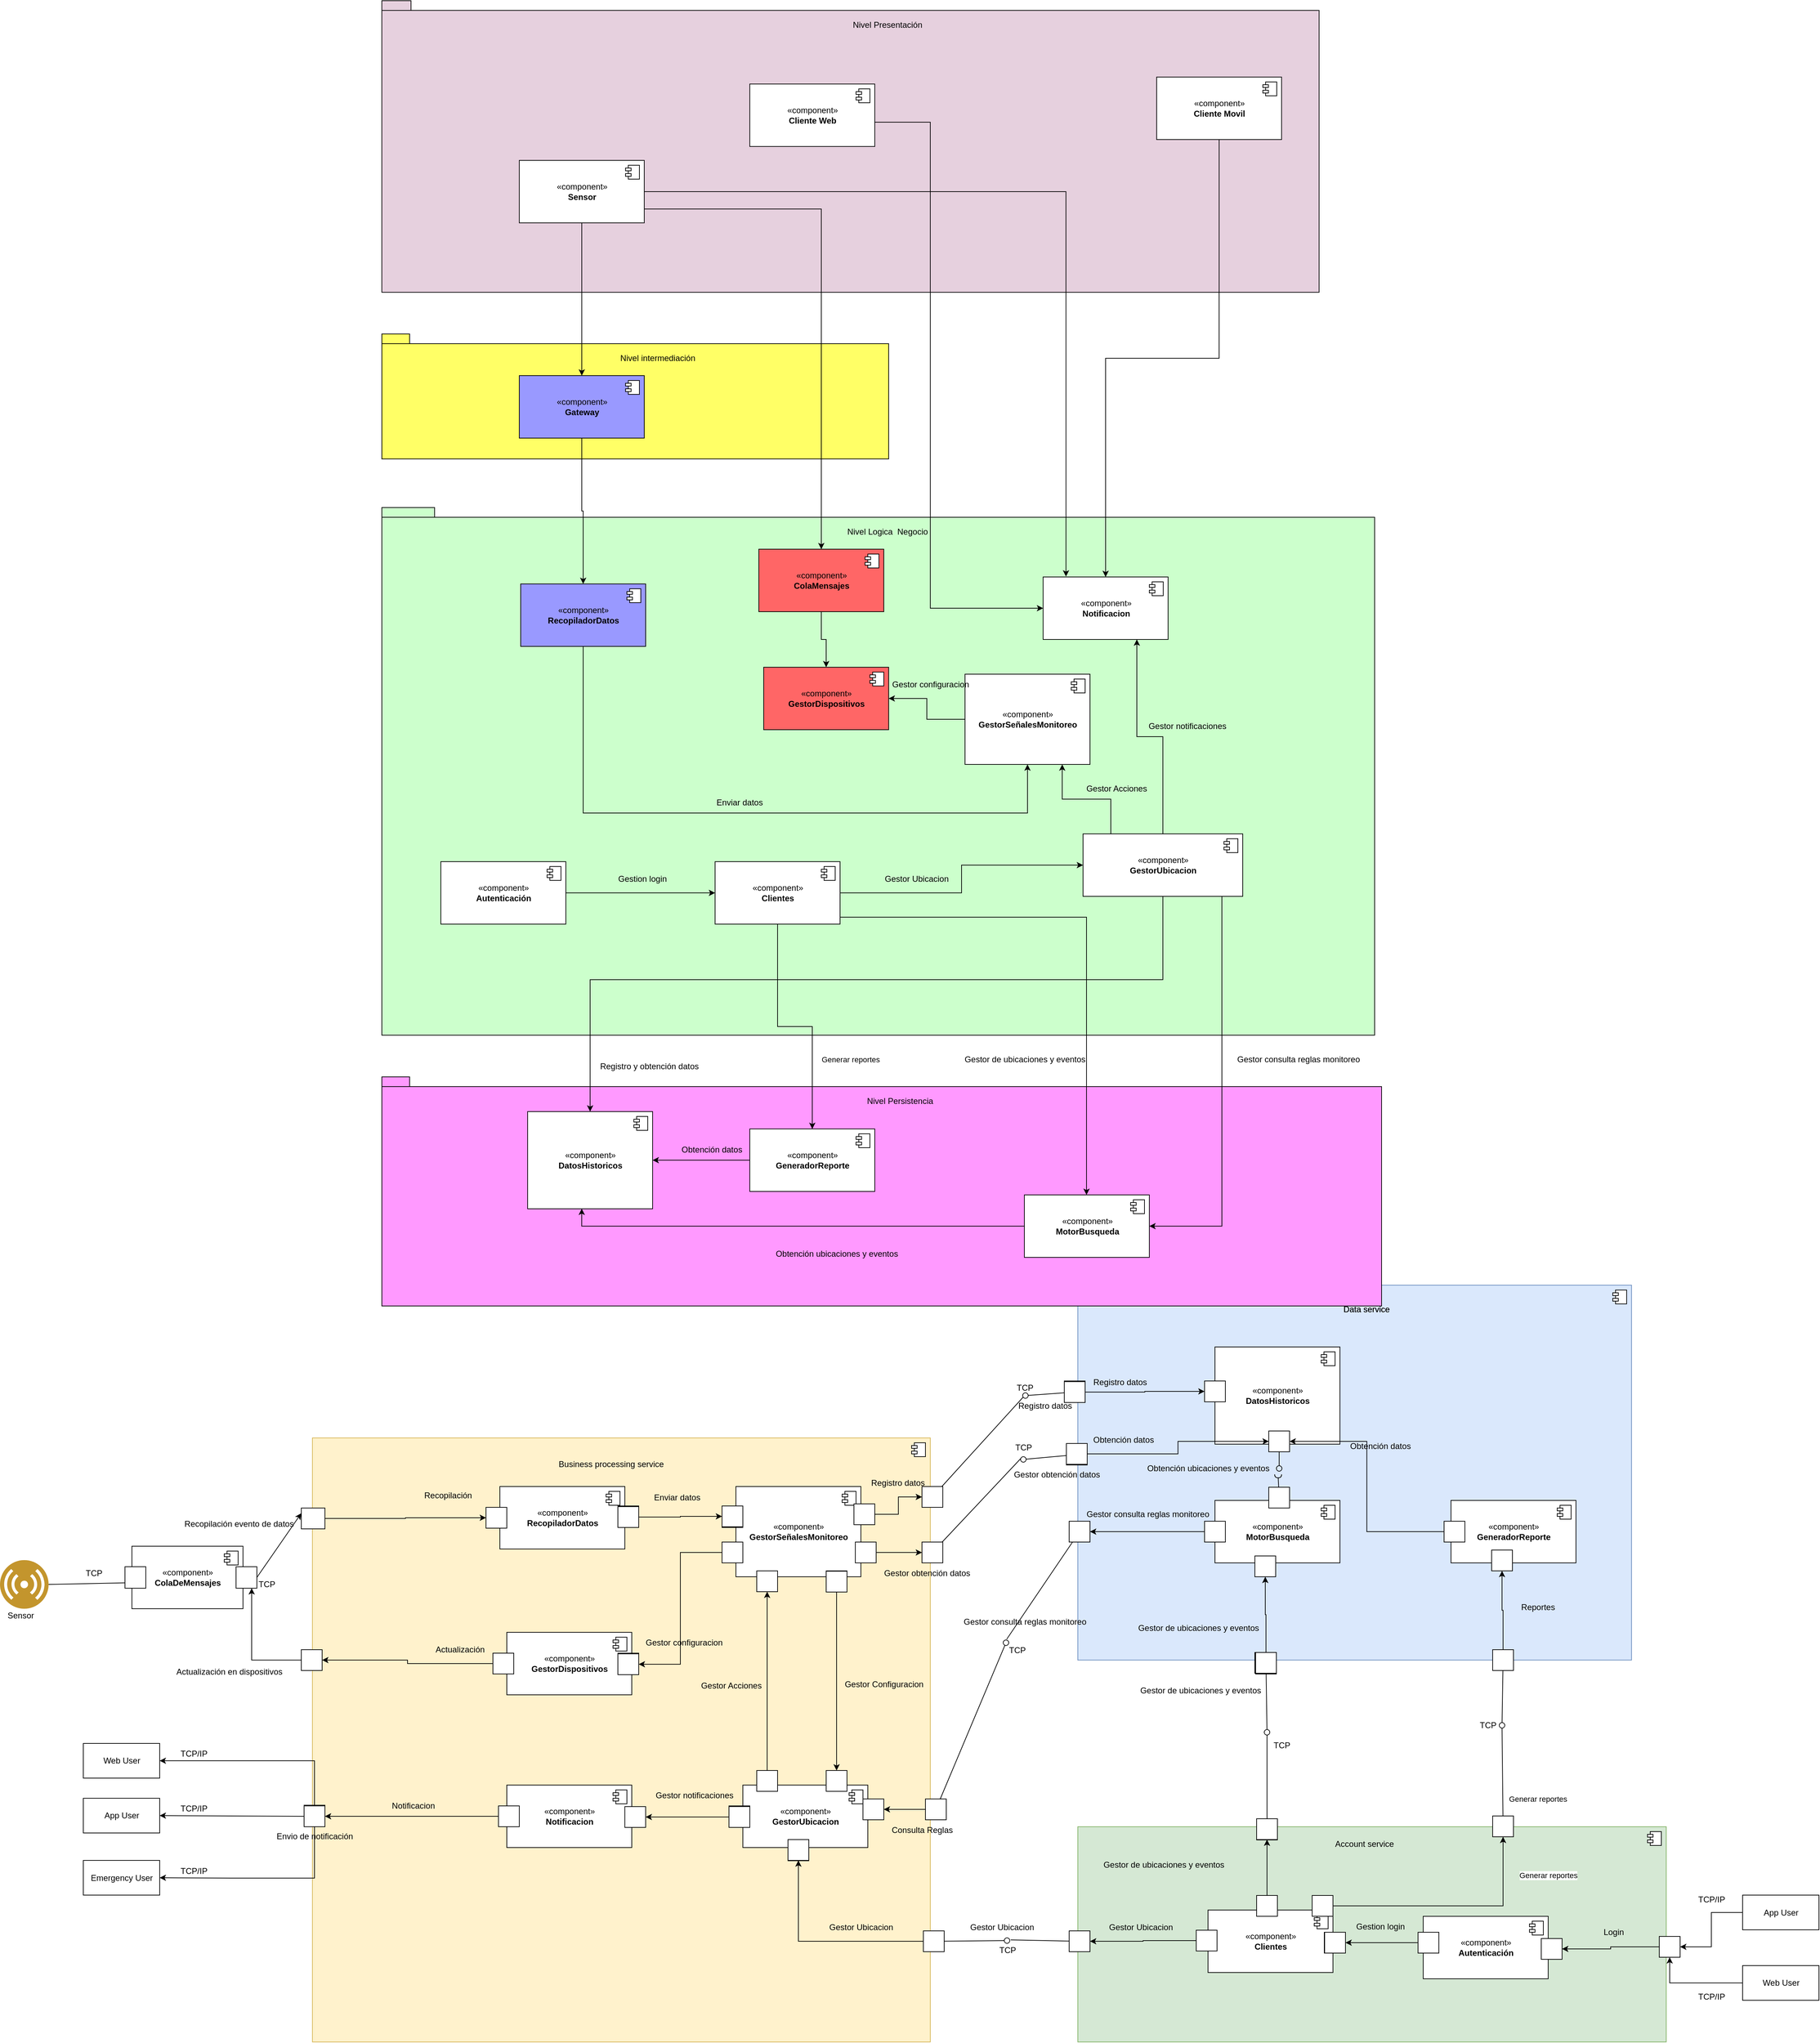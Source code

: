 <mxfile version="20.3.0" type="github">
  <diagram name="Page-1" id="5f0bae14-7c28-e335-631c-24af17079c00">
    <mxGraphModel dx="3003" dy="3612" grid="1" gridSize="10" guides="1" tooltips="1" connect="1" arrows="1" fold="1" page="1" pageScale="1" pageWidth="1100" pageHeight="850" background="none" math="0" shadow="0">
      <root>
        <mxCell id="0" />
        <mxCell id="1" parent="0" />
        <mxCell id="_3enAfRf96Bm5nbUzgbu-139" value="" style="html=1;dropTarget=0;fillColor=#fff2cc;strokeColor=#d6b656;" parent="1" vertex="1">
          <mxGeometry x="-110" y="100" width="890" height="870" as="geometry" />
        </mxCell>
        <mxCell id="_3enAfRf96Bm5nbUzgbu-140" value="" style="shape=module;jettyWidth=8;jettyHeight=4;" parent="_3enAfRf96Bm5nbUzgbu-139" vertex="1">
          <mxGeometry x="1" width="20" height="20" relative="1" as="geometry">
            <mxPoint x="-27" y="7" as="offset" />
          </mxGeometry>
        </mxCell>
        <mxCell id="_3enAfRf96Bm5nbUzgbu-137" value="" style="html=1;dropTarget=0;fillColor=#dae8fc;strokeColor=#6c8ebf;" parent="1" vertex="1">
          <mxGeometry x="992.5" y="-120" width="797.5" height="540" as="geometry" />
        </mxCell>
        <mxCell id="_3enAfRf96Bm5nbUzgbu-138" value="" style="shape=module;jettyWidth=8;jettyHeight=4;" parent="_3enAfRf96Bm5nbUzgbu-137" vertex="1">
          <mxGeometry x="1" width="20" height="20" relative="1" as="geometry">
            <mxPoint x="-27" y="7" as="offset" />
          </mxGeometry>
        </mxCell>
        <mxCell id="_3enAfRf96Bm5nbUzgbu-135" value="" style="html=1;dropTarget=0;fillColor=#d5e8d4;strokeColor=#82b366;" parent="1" vertex="1">
          <mxGeometry x="992.5" y="660" width="847.5" height="310" as="geometry" />
        </mxCell>
        <mxCell id="_3enAfRf96Bm5nbUzgbu-136" value="" style="shape=module;jettyWidth=8;jettyHeight=4;" parent="_3enAfRf96Bm5nbUzgbu-135" vertex="1">
          <mxGeometry x="1" width="20" height="20" relative="1" as="geometry">
            <mxPoint x="-27" y="7" as="offset" />
          </mxGeometry>
        </mxCell>
        <mxCell id="_3enAfRf96Bm5nbUzgbu-3" value="«component»&lt;br&gt;&lt;b&gt;RecopiladorDatos&lt;/b&gt;" style="html=1;dropTarget=0;" parent="1" vertex="1">
          <mxGeometry x="160" y="170" width="180" height="90" as="geometry" />
        </mxCell>
        <mxCell id="_3enAfRf96Bm5nbUzgbu-4" value="" style="shape=module;jettyWidth=8;jettyHeight=4;" parent="_3enAfRf96Bm5nbUzgbu-3" vertex="1">
          <mxGeometry x="1" width="20" height="20" relative="1" as="geometry">
            <mxPoint x="-27" y="7" as="offset" />
          </mxGeometry>
        </mxCell>
        <mxCell id="_3enAfRf96Bm5nbUzgbu-13" value="«component»&lt;br&gt;&lt;b&gt;Clientes&lt;/b&gt;" style="html=1;dropTarget=0;" parent="1" vertex="1">
          <mxGeometry x="1180" y="780" width="180" height="90" as="geometry" />
        </mxCell>
        <mxCell id="_3enAfRf96Bm5nbUzgbu-14" value="" style="shape=module;jettyWidth=8;jettyHeight=4;" parent="_3enAfRf96Bm5nbUzgbu-13" vertex="1">
          <mxGeometry x="1" width="20" height="20" relative="1" as="geometry">
            <mxPoint x="-27" y="7" as="offset" />
          </mxGeometry>
        </mxCell>
        <mxCell id="_3enAfRf96Bm5nbUzgbu-20" value="«component»&lt;br&gt;&lt;b&gt;GestorUbicacion&lt;br&gt;&lt;/b&gt;" style="html=1;dropTarget=0;" parent="1" vertex="1">
          <mxGeometry x="510" y="600" width="180" height="90" as="geometry" />
        </mxCell>
        <mxCell id="_3enAfRf96Bm5nbUzgbu-21" value="" style="shape=module;jettyWidth=8;jettyHeight=4;" parent="_3enAfRf96Bm5nbUzgbu-20" vertex="1">
          <mxGeometry x="1" width="20" height="20" relative="1" as="geometry">
            <mxPoint x="-27" y="7" as="offset" />
          </mxGeometry>
        </mxCell>
        <mxCell id="_3enAfRf96Bm5nbUzgbu-51" value="" style="html=1;rounded=0;" parent="1" vertex="1">
          <mxGeometry x="140" y="200" width="30" height="30" as="geometry" />
        </mxCell>
        <mxCell id="_3enAfRf96Bm5nbUzgbu-64" value="«component»&lt;br&gt;&lt;b&gt;Autenticación&lt;/b&gt;" style="html=1;dropTarget=0;" parent="1" vertex="1">
          <mxGeometry x="1490" y="789" width="180" height="90" as="geometry" />
        </mxCell>
        <mxCell id="_3enAfRf96Bm5nbUzgbu-65" value="" style="shape=module;jettyWidth=8;jettyHeight=4;" parent="_3enAfRf96Bm5nbUzgbu-64" vertex="1">
          <mxGeometry x="1" width="20" height="20" relative="1" as="geometry">
            <mxPoint x="-27" y="7" as="offset" />
          </mxGeometry>
        </mxCell>
        <mxCell id="_3enAfRf96Bm5nbUzgbu-78" value="«component»&lt;br&gt;&lt;b&gt;Notificacion&lt;/b&gt;" style="html=1;dropTarget=0;" parent="1" vertex="1">
          <mxGeometry x="170" y="600" width="180" height="90" as="geometry" />
        </mxCell>
        <mxCell id="_3enAfRf96Bm5nbUzgbu-79" value="" style="shape=module;jettyWidth=8;jettyHeight=4;" parent="_3enAfRf96Bm5nbUzgbu-78" vertex="1">
          <mxGeometry x="1" width="20" height="20" relative="1" as="geometry">
            <mxPoint x="-27" y="7" as="offset" />
          </mxGeometry>
        </mxCell>
        <mxCell id="_3enAfRf96Bm5nbUzgbu-84" value="«component»&lt;br&gt;&lt;b&gt;GestorSeñalesMonitoreo&lt;br&gt;&lt;/b&gt;" style="html=1;dropTarget=0;" parent="1" vertex="1">
          <mxGeometry x="500" y="170" width="180" height="130" as="geometry" />
        </mxCell>
        <mxCell id="_3enAfRf96Bm5nbUzgbu-85" value="" style="shape=module;jettyWidth=8;jettyHeight=4;" parent="_3enAfRf96Bm5nbUzgbu-84" vertex="1">
          <mxGeometry x="1" width="20" height="20" relative="1" as="geometry">
            <mxPoint x="-27" y="7" as="offset" />
          </mxGeometry>
        </mxCell>
        <mxCell id="_3enAfRf96Bm5nbUzgbu-104" value="«component»&lt;br&gt;&lt;b&gt;GestorDispositivos&lt;/b&gt;" style="html=1;dropTarget=0;" parent="1" vertex="1">
          <mxGeometry x="170" y="380" width="180" height="90" as="geometry" />
        </mxCell>
        <mxCell id="_3enAfRf96Bm5nbUzgbu-105" value="" style="shape=module;jettyWidth=8;jettyHeight=4;" parent="_3enAfRf96Bm5nbUzgbu-104" vertex="1">
          <mxGeometry x="1" width="20" height="20" relative="1" as="geometry">
            <mxPoint x="-27" y="7" as="offset" />
          </mxGeometry>
        </mxCell>
        <mxCell id="_3enAfRf96Bm5nbUzgbu-108" value="«component»&lt;br&gt;&lt;b&gt;MotorBusqueda&lt;/b&gt;" style="html=1;dropTarget=0;" parent="1" vertex="1">
          <mxGeometry x="1190" y="190" width="180" height="90" as="geometry" />
        </mxCell>
        <mxCell id="_3enAfRf96Bm5nbUzgbu-109" value="" style="shape=module;jettyWidth=8;jettyHeight=4;" parent="_3enAfRf96Bm5nbUzgbu-108" vertex="1">
          <mxGeometry x="1" width="20" height="20" relative="1" as="geometry">
            <mxPoint x="-27" y="7" as="offset" />
          </mxGeometry>
        </mxCell>
        <mxCell id="_3enAfRf96Bm5nbUzgbu-118" value="«component»&lt;br&gt;&lt;b&gt;GeneradorReporte&lt;/b&gt;" style="html=1;dropTarget=0;" parent="1" vertex="1">
          <mxGeometry x="1530" y="190" width="180" height="90" as="geometry" />
        </mxCell>
        <mxCell id="_3enAfRf96Bm5nbUzgbu-119" value="" style="shape=module;jettyWidth=8;jettyHeight=4;" parent="_3enAfRf96Bm5nbUzgbu-118" vertex="1">
          <mxGeometry x="1" width="20" height="20" relative="1" as="geometry">
            <mxPoint x="-27" y="7" as="offset" />
          </mxGeometry>
        </mxCell>
        <mxCell id="_3enAfRf96Bm5nbUzgbu-124" value="«component»&lt;br&gt;&lt;b&gt;DatosHistoricos&lt;br&gt;&lt;/b&gt;" style="html=1;dropTarget=0;" parent="1" vertex="1">
          <mxGeometry x="1190" y="-31" width="180" height="140" as="geometry" />
        </mxCell>
        <mxCell id="_3enAfRf96Bm5nbUzgbu-125" value="" style="shape=module;jettyWidth=8;jettyHeight=4;" parent="_3enAfRf96Bm5nbUzgbu-124" vertex="1">
          <mxGeometry x="1" width="20" height="20" relative="1" as="geometry">
            <mxPoint x="-27" y="7" as="offset" />
          </mxGeometry>
        </mxCell>
        <mxCell id="_3enAfRf96Bm5nbUzgbu-201" value="" style="html=1;rounded=0;direction=east;flipV=0;" parent="1" vertex="1">
          <mxGeometry x="480" y="199" width="30" height="30" as="geometry" />
        </mxCell>
        <mxCell id="_3enAfRf96Bm5nbUzgbu-207" value="" style="html=1;rounded=0;" parent="1" vertex="1">
          <mxGeometry x="330" y="198" width="30" height="30" as="geometry" />
        </mxCell>
        <mxCell id="_3enAfRf96Bm5nbUzgbu-210" value="Enviar datos" style="text;html=1;align=center;verticalAlign=middle;resizable=0;points=[];autosize=1;strokeColor=none;fillColor=none;" parent="1" vertex="1">
          <mxGeometry x="370" y="171" width="90" height="30" as="geometry" />
        </mxCell>
        <mxCell id="_3enAfRf96Bm5nbUzgbu-211" value="" style="html=1;rounded=0;" parent="1" vertex="1">
          <mxGeometry x="330" y="410" width="30" height="30" as="geometry" />
        </mxCell>
        <mxCell id="_3enAfRf96Bm5nbUzgbu-214" value="Gestor configuracion" style="text;html=1;align=center;verticalAlign=middle;resizable=0;points=[];autosize=1;strokeColor=none;fillColor=none;" parent="1" vertex="1">
          <mxGeometry x="355" y="380" width="140" height="30" as="geometry" />
        </mxCell>
        <mxCell id="_3enAfRf96Bm5nbUzgbu-216" value="" style="html=1;rounded=0;" parent="1" vertex="1">
          <mxGeometry x="340" y="631" width="30" height="30" as="geometry" />
        </mxCell>
        <mxCell id="_3enAfRf96Bm5nbUzgbu-222" value="" style="html=1;rounded=0;" parent="1" vertex="1">
          <mxGeometry x="490" y="630" width="30" height="30" as="geometry" />
        </mxCell>
        <mxCell id="_3enAfRf96Bm5nbUzgbu-225" value="Gestor notificaciones" style="text;html=1;align=center;verticalAlign=middle;resizable=0;points=[];autosize=1;strokeColor=none;fillColor=none;" parent="1" vertex="1">
          <mxGeometry x="370" y="600" width="140" height="30" as="geometry" />
        </mxCell>
        <mxCell id="Oq8nC_Cm_WS5WITI_CBQ-44" style="edgeStyle=orthogonalEdgeStyle;rounded=0;orthogonalLoop=1;jettySize=auto;html=1;entryX=1;entryY=0.5;entryDx=0;entryDy=0;" parent="1" source="_3enAfRf96Bm5nbUzgbu-226" target="_3enAfRf96Bm5nbUzgbu-582" edge="1">
          <mxGeometry relative="1" as="geometry" />
        </mxCell>
        <mxCell id="_3enAfRf96Bm5nbUzgbu-226" value="" style="html=1;rounded=0;" parent="1" vertex="1">
          <mxGeometry x="150" y="410" width="30" height="30" as="geometry" />
        </mxCell>
        <mxCell id="Oq8nC_Cm_WS5WITI_CBQ-46" style="edgeStyle=orthogonalEdgeStyle;rounded=0;orthogonalLoop=1;jettySize=auto;html=1;entryX=1;entryY=0.5;entryDx=0;entryDy=0;" parent="1" source="_3enAfRf96Bm5nbUzgbu-229" target="_3enAfRf96Bm5nbUzgbu-608" edge="1">
          <mxGeometry relative="1" as="geometry" />
        </mxCell>
        <mxCell id="_3enAfRf96Bm5nbUzgbu-229" value="" style="html=1;rounded=0;" parent="1" vertex="1">
          <mxGeometry x="158" y="630" width="30" height="30" as="geometry" />
        </mxCell>
        <mxCell id="_3enAfRf96Bm5nbUzgbu-238" value="" style="html=1;rounded=0;" parent="1" vertex="1">
          <mxGeometry x="530" y="579" width="30" height="30" as="geometry" />
        </mxCell>
        <mxCell id="_3enAfRf96Bm5nbUzgbu-247" value="" style="html=1;rounded=0;" parent="1" vertex="1">
          <mxGeometry x="530" y="291.5" width="30" height="30" as="geometry" />
        </mxCell>
        <mxCell id="_3enAfRf96Bm5nbUzgbu-251" value="Gestor Acciones" style="text;html=1;align=center;verticalAlign=middle;resizable=0;points=[];autosize=1;strokeColor=none;fillColor=none;" parent="1" vertex="1">
          <mxGeometry x="437.5" y="442" width="110" height="30" as="geometry" />
        </mxCell>
        <mxCell id="_3enAfRf96Bm5nbUzgbu-255" value="" style="html=1;rounded=0;direction=east;flipV=0;" parent="1" vertex="1">
          <mxGeometry x="630" y="291.5" width="30" height="30" as="geometry" />
        </mxCell>
        <mxCell id="_3enAfRf96Bm5nbUzgbu-261" value="" style="html=1;rounded=0;" parent="1" vertex="1">
          <mxGeometry x="630" y="579" width="30" height="30" as="geometry" />
        </mxCell>
        <mxCell id="_3enAfRf96Bm5nbUzgbu-264" value="Gestor Configuracion" style="text;html=1;align=center;verticalAlign=middle;resizable=0;points=[];autosize=1;strokeColor=none;fillColor=none;" parent="1" vertex="1">
          <mxGeometry x="643" y="440" width="140" height="30" as="geometry" />
        </mxCell>
        <mxCell id="_3enAfRf96Bm5nbUzgbu-265" value="" style="html=1;rounded=0;direction=east;flipV=0;" parent="1" vertex="1">
          <mxGeometry x="480" y="250" width="30" height="30" as="geometry" />
        </mxCell>
        <mxCell id="_3enAfRf96Bm5nbUzgbu-270" value="" style="html=1;rounded=0;" parent="1" vertex="1">
          <mxGeometry x="980" y="810" width="30" height="30" as="geometry" />
        </mxCell>
        <mxCell id="_3enAfRf96Bm5nbUzgbu-280" value="" style="html=1;rounded=0;direction=east;flipV=0;" parent="1" vertex="1">
          <mxGeometry x="770" y="810" width="30" height="30" as="geometry" />
        </mxCell>
        <mxCell id="_3enAfRf96Bm5nbUzgbu-284" value="Gestor Ubicacion" style="text;html=1;align=center;verticalAlign=middle;resizable=0;points=[];autosize=1;strokeColor=none;fillColor=none;" parent="1" vertex="1">
          <mxGeometry x="822.5" y="790" width="120" height="30" as="geometry" />
        </mxCell>
        <mxCell id="_3enAfRf96Bm5nbUzgbu-285" value="" style="html=1;rounded=0;direction=east;flipV=0;" parent="1" vertex="1">
          <mxGeometry x="575" y="679" width="30" height="30" as="geometry" />
        </mxCell>
        <mxCell id="_3enAfRf96Bm5nbUzgbu-291" value="Gestor Ubicacion" style="text;html=1;align=center;verticalAlign=middle;resizable=0;points=[];autosize=1;strokeColor=none;fillColor=none;" parent="1" vertex="1">
          <mxGeometry x="620" y="790" width="120" height="30" as="geometry" />
        </mxCell>
        <mxCell id="_3enAfRf96Bm5nbUzgbu-299" value="Gestor Ubicacion" style="text;html=1;align=center;verticalAlign=middle;resizable=0;points=[];autosize=1;strokeColor=none;fillColor=none;" parent="1" vertex="1">
          <mxGeometry x="1022.5" y="790" width="120" height="30" as="geometry" />
        </mxCell>
        <mxCell id="_3enAfRf96Bm5nbUzgbu-318" value="" style="html=1;rounded=0;" parent="1" vertex="1">
          <mxGeometry x="1347.5" y="812" width="30" height="30" as="geometry" />
        </mxCell>
        <mxCell id="_3enAfRf96Bm5nbUzgbu-321" value="Gestion login" style="text;html=1;align=center;verticalAlign=middle;resizable=0;points=[];autosize=1;strokeColor=none;fillColor=none;" parent="1" vertex="1">
          <mxGeometry x="1382.5" y="789" width="90" height="30" as="geometry" />
        </mxCell>
        <mxCell id="_3enAfRf96Bm5nbUzgbu-323" value="" style="html=1;rounded=0;" parent="1" vertex="1">
          <mxGeometry x="1250" y="648.5" width="30" height="30" as="geometry" />
        </mxCell>
        <mxCell id="_3enAfRf96Bm5nbUzgbu-329" value="" style="html=1;rounded=0;direction=east;flipV=0;" parent="1" vertex="1">
          <mxGeometry x="1248.5" y="409" width="30" height="30" as="geometry" />
        </mxCell>
        <mxCell id="_3enAfRf96Bm5nbUzgbu-332" value="Gestor de ubicaciones y eventos" style="text;html=1;align=center;verticalAlign=middle;resizable=0;points=[];autosize=1;strokeColor=none;fillColor=none;" parent="1" vertex="1">
          <mxGeometry x="1069" y="449" width="200" height="30" as="geometry" />
        </mxCell>
        <mxCell id="_3enAfRf96Bm5nbUzgbu-336" value="" style="html=1;rounded=0;direction=east;flipV=0;" parent="1" vertex="1">
          <mxGeometry x="1250" y="649" width="30" height="30" as="geometry" />
        </mxCell>
        <mxCell id="_3enAfRf96Bm5nbUzgbu-339" value="" style="html=1;rounded=0;" parent="1" vertex="1">
          <mxGeometry x="1250" y="759" width="30" height="30" as="geometry" />
        </mxCell>
        <mxCell id="_3enAfRf96Bm5nbUzgbu-342" value="Gestor de ubicaciones y eventos" style="text;html=1;align=center;verticalAlign=middle;resizable=0;points=[];autosize=1;strokeColor=none;fillColor=none;" parent="1" vertex="1">
          <mxGeometry x="1015.5" y="700" width="200" height="30" as="geometry" />
        </mxCell>
        <mxCell id="_3enAfRf96Bm5nbUzgbu-344" value="" style="html=1;rounded=0;direction=east;flipV=0;" parent="1" vertex="1">
          <mxGeometry x="1247.5" y="270" width="30" height="30" as="geometry" />
        </mxCell>
        <mxCell id="_3enAfRf96Bm5nbUzgbu-347" value="" style="html=1;rounded=0;" parent="1" vertex="1">
          <mxGeometry x="1247.5" y="409" width="30" height="30" as="geometry" />
        </mxCell>
        <mxCell id="_3enAfRf96Bm5nbUzgbu-350" value="Gestor de ubicaciones y eventos" style="text;html=1;align=center;verticalAlign=middle;resizable=0;points=[];autosize=1;strokeColor=none;fillColor=none;" parent="1" vertex="1">
          <mxGeometry x="1066" y="359" width="200" height="30" as="geometry" />
        </mxCell>
        <mxCell id="_3enAfRf96Bm5nbUzgbu-351" value="Gestor consulta reglas monitoreo" style="text;html=1;align=center;verticalAlign=middle;resizable=0;points=[];autosize=1;strokeColor=none;fillColor=none;" parent="1" vertex="1">
          <mxGeometry x="992.5" y="195" width="200" height="30" as="geometry" />
        </mxCell>
        <mxCell id="Oq8nC_Cm_WS5WITI_CBQ-82" style="edgeStyle=orthogonalEdgeStyle;rounded=0;orthogonalLoop=1;jettySize=auto;html=1;entryX=1;entryY=0.5;entryDx=0;entryDy=0;" parent="1" source="_3enAfRf96Bm5nbUzgbu-352" target="_3enAfRf96Bm5nbUzgbu-362" edge="1">
          <mxGeometry relative="1" as="geometry" />
        </mxCell>
        <mxCell id="_3enAfRf96Bm5nbUzgbu-352" value="" style="html=1;rounded=0;direction=east;flipV=0;" parent="1" vertex="1">
          <mxGeometry x="1175" y="220" width="30" height="30" as="geometry" />
        </mxCell>
        <mxCell id="_3enAfRf96Bm5nbUzgbu-355" value="" style="html=1;rounded=0;" parent="1" vertex="1">
          <mxGeometry x="980" y="220" width="30" height="30" as="geometry" />
        </mxCell>
        <mxCell id="_3enAfRf96Bm5nbUzgbu-359" value="" style="html=1;rounded=0;" parent="1" vertex="1">
          <mxGeometry x="773" y="620" width="30" height="30" as="geometry" />
        </mxCell>
        <mxCell id="_3enAfRf96Bm5nbUzgbu-360" value="" style="endArrow=none;html=1;rounded=0;align=center;verticalAlign=top;endFill=0;labelBackgroundColor=none;endSize=2;" parent="1" source="_3enAfRf96Bm5nbUzgbu-359" target="_3enAfRf96Bm5nbUzgbu-361" edge="1">
          <mxGeometry relative="1" as="geometry" />
        </mxCell>
        <mxCell id="_3enAfRf96Bm5nbUzgbu-361" value="" style="ellipse;html=1;fontSize=11;align=center;fillColor=none;points=[];aspect=fixed;resizable=0;verticalAlign=bottom;labelPosition=center;verticalLabelPosition=top;flipH=1;" parent="1" vertex="1">
          <mxGeometry x="885" y="391" width="8" height="8" as="geometry" />
        </mxCell>
        <mxCell id="_3enAfRf96Bm5nbUzgbu-362" value="" style="html=1;rounded=0;direction=east;flipV=0;" parent="1" vertex="1">
          <mxGeometry x="980" y="220" width="30" height="30" as="geometry" />
        </mxCell>
        <mxCell id="_3enAfRf96Bm5nbUzgbu-363" value="" style="endArrow=none;html=1;rounded=0;align=center;verticalAlign=top;endFill=0;labelBackgroundColor=none;endSize=2;" parent="1" source="_3enAfRf96Bm5nbUzgbu-362" edge="1">
          <mxGeometry relative="1" as="geometry">
            <mxPoint x="890" y="390" as="targetPoint" />
          </mxGeometry>
        </mxCell>
        <mxCell id="_3enAfRf96Bm5nbUzgbu-365" value="Gestor consulta reglas monitoreo" style="text;html=1;align=center;verticalAlign=middle;resizable=0;points=[];autosize=1;strokeColor=none;fillColor=none;" parent="1" vertex="1">
          <mxGeometry x="815.5" y="350" width="200" height="30" as="geometry" />
        </mxCell>
        <mxCell id="_3enAfRf96Bm5nbUzgbu-366" value="" style="html=1;rounded=0;" parent="1" vertex="1">
          <mxGeometry x="683" y="620" width="30" height="30" as="geometry" />
        </mxCell>
        <mxCell id="Oq8nC_Cm_WS5WITI_CBQ-83" style="edgeStyle=orthogonalEdgeStyle;rounded=0;orthogonalLoop=1;jettySize=auto;html=1;entryX=1;entryY=0.5;entryDx=0;entryDy=0;" parent="1" source="_3enAfRf96Bm5nbUzgbu-369" target="_3enAfRf96Bm5nbUzgbu-366" edge="1">
          <mxGeometry relative="1" as="geometry" />
        </mxCell>
        <mxCell id="_3enAfRf96Bm5nbUzgbu-369" value="" style="html=1;rounded=0;direction=east;flipV=0;" parent="1" vertex="1">
          <mxGeometry x="773" y="620" width="30" height="30" as="geometry" />
        </mxCell>
        <mxCell id="_3enAfRf96Bm5nbUzgbu-372" value="Consulta Reglas" style="text;html=1;align=center;verticalAlign=middle;resizable=0;points=[];autosize=1;strokeColor=none;fillColor=none;" parent="1" vertex="1">
          <mxGeometry x="713" y="650" width="110" height="30" as="geometry" />
        </mxCell>
        <mxCell id="_3enAfRf96Bm5nbUzgbu-374" value="" style="html=1;rounded=0;direction=east;flipV=0;" parent="1" vertex="1">
          <mxGeometry x="1175" y="18" width="30" height="30" as="geometry" />
        </mxCell>
        <mxCell id="_3enAfRf96Bm5nbUzgbu-377" value="" style="html=1;rounded=0;" parent="1" vertex="1">
          <mxGeometry x="973" y="18" width="30" height="30" as="geometry" />
        </mxCell>
        <mxCell id="_3enAfRf96Bm5nbUzgbu-383" value="" style="html=1;rounded=0;direction=east;flipV=0;" parent="1" vertex="1">
          <mxGeometry x="973" y="19" width="30" height="30" as="geometry" />
        </mxCell>
        <mxCell id="_3enAfRf96Bm5nbUzgbu-395" value="" style="html=1;rounded=0;" parent="1" vertex="1">
          <mxGeometry x="768" y="250" width="30" height="30" as="geometry" />
        </mxCell>
        <mxCell id="_3enAfRf96Bm5nbUzgbu-396" value="" style="html=1;rounded=0;" parent="1" vertex="1">
          <mxGeometry x="672" y="250" width="30" height="30" as="geometry" />
        </mxCell>
        <mxCell id="_3enAfRf96Bm5nbUzgbu-399" value="" style="html=1;rounded=0;direction=east;flipV=0;" parent="1" vertex="1">
          <mxGeometry x="768" y="250" width="30" height="30" as="geometry" />
        </mxCell>
        <mxCell id="_3enAfRf96Bm5nbUzgbu-404" value="" style="html=1;rounded=0;direction=east;flipV=0;" parent="1" vertex="1">
          <mxGeometry x="976" y="108" width="30" height="30" as="geometry" />
        </mxCell>
        <mxCell id="_3enAfRf96Bm5nbUzgbu-408" value="" style="html=1;rounded=0;" parent="1" vertex="1">
          <mxGeometry x="768" y="250" width="30" height="30" as="geometry" />
        </mxCell>
        <mxCell id="_3enAfRf96Bm5nbUzgbu-411" value="" style="html=1;rounded=0;" parent="1" vertex="1">
          <mxGeometry x="976" y="109" width="30" height="30" as="geometry" />
        </mxCell>
        <mxCell id="_3enAfRf96Bm5nbUzgbu-414" value="" style="html=1;rounded=0;direction=east;flipV=0;" parent="1" vertex="1">
          <mxGeometry x="1267.5" y="90" width="30" height="30" as="geometry" />
        </mxCell>
        <mxCell id="_3enAfRf96Bm5nbUzgbu-418" value="Registro datos" style="text;html=1;align=center;verticalAlign=middle;resizable=0;points=[];autosize=1;strokeColor=none;fillColor=none;" parent="1" vertex="1">
          <mxGeometry x="1003" y="5" width="100" height="30" as="geometry" />
        </mxCell>
        <mxCell id="_3enAfRf96Bm5nbUzgbu-419" value="Registro datos" style="text;html=1;align=center;verticalAlign=middle;resizable=0;points=[];autosize=1;strokeColor=none;fillColor=none;" parent="1" vertex="1">
          <mxGeometry x="894.5" y="39" width="100" height="30" as="geometry" />
        </mxCell>
        <mxCell id="_3enAfRf96Bm5nbUzgbu-420" value="Registro datos" style="text;html=1;align=center;verticalAlign=middle;resizable=0;points=[];autosize=1;strokeColor=none;fillColor=none;" parent="1" vertex="1">
          <mxGeometry x="683" y="150" width="100" height="30" as="geometry" />
        </mxCell>
        <mxCell id="_3enAfRf96Bm5nbUzgbu-421" value="Gestor obtención datos" style="text;html=1;align=center;verticalAlign=middle;resizable=0;points=[];autosize=1;strokeColor=none;fillColor=none;" parent="1" vertex="1">
          <mxGeometry x="886.5" y="138" width="150" height="30" as="geometry" />
        </mxCell>
        <mxCell id="_3enAfRf96Bm5nbUzgbu-422" value="Obtención datos" style="text;html=1;align=center;verticalAlign=middle;resizable=0;points=[];autosize=1;strokeColor=none;fillColor=none;" parent="1" vertex="1">
          <mxGeometry x="1003" y="88" width="110" height="30" as="geometry" />
        </mxCell>
        <mxCell id="_3enAfRf96Bm5nbUzgbu-423" value="Gestor obtención datos" style="text;html=1;align=center;verticalAlign=middle;resizable=0;points=[];autosize=1;strokeColor=none;fillColor=none;" parent="1" vertex="1">
          <mxGeometry x="700" y="280" width="150" height="30" as="geometry" />
        </mxCell>
        <mxCell id="_3enAfRf96Bm5nbUzgbu-426" value="" style="html=1;rounded=0;" parent="1" vertex="1">
          <mxGeometry x="1267.5" y="90" width="30" height="30" as="geometry" />
        </mxCell>
        <mxCell id="Oq8nC_Cm_WS5WITI_CBQ-90" style="edgeStyle=orthogonalEdgeStyle;rounded=0;orthogonalLoop=1;jettySize=auto;html=1;entryX=1;entryY=0.5;entryDx=0;entryDy=0;" parent="1" source="_3enAfRf96Bm5nbUzgbu-429" target="DgBIEgoMz3yJBFawCDEr-4" edge="1">
          <mxGeometry relative="1" as="geometry" />
        </mxCell>
        <mxCell id="_3enAfRf96Bm5nbUzgbu-429" value="" style="html=1;rounded=0;" parent="1" vertex="1">
          <mxGeometry x="1520" y="220" width="30" height="30" as="geometry" />
        </mxCell>
        <mxCell id="_3enAfRf96Bm5nbUzgbu-432" value="Obtención datos" style="text;html=1;align=center;verticalAlign=middle;resizable=0;points=[];autosize=1;strokeColor=none;fillColor=none;" parent="1" vertex="1">
          <mxGeometry x="1372.5" y="97" width="110" height="30" as="geometry" />
        </mxCell>
        <mxCell id="_3enAfRf96Bm5nbUzgbu-433" value="Generar reportes" style="edgeLabel;html=1;align=center;verticalAlign=middle;resizable=0;points=[];" parent="1" vertex="1" connectable="0">
          <mxGeometry x="1655" y="620" as="geometry" />
        </mxCell>
        <mxCell id="Oq8nC_Cm_WS5WITI_CBQ-87" style="edgeStyle=orthogonalEdgeStyle;rounded=0;orthogonalLoop=1;jettySize=auto;html=1;" parent="1" source="_3enAfRf96Bm5nbUzgbu-440" target="_3enAfRf96Bm5nbUzgbu-452" edge="1">
          <mxGeometry relative="1" as="geometry" />
        </mxCell>
        <mxCell id="_3enAfRf96Bm5nbUzgbu-440" value="" style="html=1;rounded=0;" parent="1" vertex="1">
          <mxGeometry x="672" y="250" width="30" height="30" as="geometry" />
        </mxCell>
        <mxCell id="_3enAfRf96Bm5nbUzgbu-443" value="" style="html=1;rounded=0;" parent="1" vertex="1">
          <mxGeometry x="768" y="250" width="30" height="30" as="geometry" />
        </mxCell>
        <mxCell id="Oq8nC_Cm_WS5WITI_CBQ-86" style="edgeStyle=orthogonalEdgeStyle;rounded=0;orthogonalLoop=1;jettySize=auto;html=1;" parent="1" source="_3enAfRf96Bm5nbUzgbu-446" target="_3enAfRf96Bm5nbUzgbu-455" edge="1">
          <mxGeometry relative="1" as="geometry" />
        </mxCell>
        <mxCell id="_3enAfRf96Bm5nbUzgbu-446" value="" style="html=1;rounded=0;" parent="1" vertex="1">
          <mxGeometry x="670" y="195" width="30" height="30" as="geometry" />
        </mxCell>
        <mxCell id="_3enAfRf96Bm5nbUzgbu-449" value="" style="html=1;rounded=0;" parent="1" vertex="1">
          <mxGeometry x="768" y="170" width="30" height="30" as="geometry" />
        </mxCell>
        <mxCell id="_3enAfRf96Bm5nbUzgbu-452" value="" style="html=1;rounded=0;" parent="1" vertex="1">
          <mxGeometry x="768" y="250" width="30" height="30" as="geometry" />
        </mxCell>
        <mxCell id="_3enAfRf96Bm5nbUzgbu-453" value="" style="endArrow=none;html=1;rounded=0;align=center;verticalAlign=top;endFill=0;labelBackgroundColor=none;endSize=2;entryX=1;entryY=0.375;entryDx=0;entryDy=0;entryPerimeter=0;" parent="1" source="_3enAfRf96Bm5nbUzgbu-452" target="_3enAfRf96Bm5nbUzgbu-460" edge="1">
          <mxGeometry relative="1" as="geometry">
            <mxPoint x="900" y="134.782" as="targetPoint" />
          </mxGeometry>
        </mxCell>
        <mxCell id="_3enAfRf96Bm5nbUzgbu-455" value="" style="html=1;rounded=0;" parent="1" vertex="1">
          <mxGeometry x="768" y="170" width="30" height="30" as="geometry" />
        </mxCell>
        <mxCell id="_3enAfRf96Bm5nbUzgbu-456" value="" style="endArrow=none;html=1;rounded=0;align=center;verticalAlign=top;endFill=0;labelBackgroundColor=none;endSize=2;entryX=0.875;entryY=0.751;entryDx=0;entryDy=0;entryPerimeter=0;" parent="1" source="_3enAfRf96Bm5nbUzgbu-455" target="_3enAfRf96Bm5nbUzgbu-463" edge="1">
          <mxGeometry relative="1" as="geometry">
            <mxPoint x="905" y="41.932" as="targetPoint" />
          </mxGeometry>
        </mxCell>
        <mxCell id="_3enAfRf96Bm5nbUzgbu-458" value="" style="html=1;rounded=0;" parent="1" vertex="1">
          <mxGeometry x="976" y="109" width="30" height="30" as="geometry" />
        </mxCell>
        <mxCell id="_3enAfRf96Bm5nbUzgbu-459" value="" style="endArrow=none;html=1;rounded=0;align=center;verticalAlign=top;endFill=0;labelBackgroundColor=none;endSize=2;" parent="1" source="_3enAfRf96Bm5nbUzgbu-458" target="_3enAfRf96Bm5nbUzgbu-460" edge="1">
          <mxGeometry relative="1" as="geometry" />
        </mxCell>
        <mxCell id="_3enAfRf96Bm5nbUzgbu-460" value="" style="ellipse;html=1;fontSize=11;align=center;fillColor=none;points=[];aspect=fixed;resizable=0;verticalAlign=bottom;labelPosition=center;verticalLabelPosition=top;flipH=1;" parent="1" vertex="1">
          <mxGeometry x="910" y="127" width="8" height="8" as="geometry" />
        </mxCell>
        <mxCell id="_3enAfRf96Bm5nbUzgbu-461" value="" style="html=1;rounded=0;" parent="1" vertex="1">
          <mxGeometry x="973" y="19" width="30" height="30" as="geometry" />
        </mxCell>
        <mxCell id="_3enAfRf96Bm5nbUzgbu-462" value="" style="endArrow=none;html=1;rounded=0;align=center;verticalAlign=top;endFill=0;labelBackgroundColor=none;endSize=2;" parent="1" source="_3enAfRf96Bm5nbUzgbu-461" target="_3enAfRf96Bm5nbUzgbu-463" edge="1">
          <mxGeometry relative="1" as="geometry" />
        </mxCell>
        <mxCell id="_3enAfRf96Bm5nbUzgbu-463" value="" style="ellipse;html=1;fontSize=11;align=center;fillColor=none;points=[];aspect=fixed;resizable=0;verticalAlign=bottom;labelPosition=center;verticalLabelPosition=top;flipH=1;" parent="1" vertex="1">
          <mxGeometry x="913" y="35" width="8" height="8" as="geometry" />
        </mxCell>
        <mxCell id="Oq8nC_Cm_WS5WITI_CBQ-89" style="edgeStyle=orthogonalEdgeStyle;rounded=0;orthogonalLoop=1;jettySize=auto;html=1;entryX=0;entryY=0.5;entryDx=0;entryDy=0;" parent="1" source="_3enAfRf96Bm5nbUzgbu-466" target="_3enAfRf96Bm5nbUzgbu-472" edge="1">
          <mxGeometry relative="1" as="geometry" />
        </mxCell>
        <mxCell id="_3enAfRf96Bm5nbUzgbu-466" value="" style="html=1;rounded=0;" parent="1" vertex="1">
          <mxGeometry x="973" y="19" width="30" height="30" as="geometry" />
        </mxCell>
        <mxCell id="Oq8nC_Cm_WS5WITI_CBQ-88" style="edgeStyle=orthogonalEdgeStyle;rounded=0;orthogonalLoop=1;jettySize=auto;html=1;" parent="1" source="_3enAfRf96Bm5nbUzgbu-469" target="DgBIEgoMz3yJBFawCDEr-4" edge="1">
          <mxGeometry relative="1" as="geometry" />
        </mxCell>
        <mxCell id="_3enAfRf96Bm5nbUzgbu-469" value="" style="html=1;rounded=0;" parent="1" vertex="1">
          <mxGeometry x="976" y="108" width="30" height="30" as="geometry" />
        </mxCell>
        <mxCell id="_3enAfRf96Bm5nbUzgbu-472" value="" style="html=1;rounded=0;" parent="1" vertex="1">
          <mxGeometry x="1175" y="18" width="30" height="30" as="geometry" />
        </mxCell>
        <mxCell id="_3enAfRf96Bm5nbUzgbu-475" value="" style="html=1;rounded=0;" parent="1" vertex="1">
          <mxGeometry x="1267.5" y="90" width="30" height="30" as="geometry" />
        </mxCell>
        <mxCell id="Oq8nC_Cm_WS5WITI_CBQ-91" style="edgeStyle=orthogonalEdgeStyle;rounded=0;orthogonalLoop=1;jettySize=auto;html=1;entryX=1;entryY=0.5;entryDx=0;entryDy=0;" parent="1" source="_3enAfRf96Bm5nbUzgbu-478" target="_3enAfRf96Bm5nbUzgbu-487" edge="1">
          <mxGeometry relative="1" as="geometry" />
        </mxCell>
        <mxCell id="_3enAfRf96Bm5nbUzgbu-478" value="" style="html=1;rounded=0;direction=east;flipV=0;" parent="1" vertex="1">
          <mxGeometry x="1163" y="809" width="30" height="30" as="geometry" />
        </mxCell>
        <mxCell id="_3enAfRf96Bm5nbUzgbu-481" value="" style="html=1;rounded=0;" parent="1" vertex="1">
          <mxGeometry x="980" y="810" width="30" height="30" as="geometry" />
        </mxCell>
        <mxCell id="_3enAfRf96Bm5nbUzgbu-484" value="" style="html=1;rounded=0;" parent="1" vertex="1">
          <mxGeometry x="770" y="810" width="30" height="30" as="geometry" />
        </mxCell>
        <mxCell id="_3enAfRf96Bm5nbUzgbu-485" value="" style="endArrow=none;html=1;rounded=0;align=center;verticalAlign=top;endFill=0;labelBackgroundColor=none;endSize=2;" parent="1" source="_3enAfRf96Bm5nbUzgbu-484" target="_3enAfRf96Bm5nbUzgbu-486" edge="1">
          <mxGeometry relative="1" as="geometry" />
        </mxCell>
        <mxCell id="_3enAfRf96Bm5nbUzgbu-486" value="" style="ellipse;html=1;fontSize=11;align=center;fillColor=none;points=[];aspect=fixed;resizable=0;verticalAlign=bottom;labelPosition=center;verticalLabelPosition=top;flipH=1;" parent="1" vertex="1">
          <mxGeometry x="886.5" y="820" width="8" height="8" as="geometry" />
        </mxCell>
        <mxCell id="_3enAfRf96Bm5nbUzgbu-487" value="" style="html=1;rounded=0;direction=east;flipV=0;" parent="1" vertex="1">
          <mxGeometry x="980" y="810" width="30" height="30" as="geometry" />
        </mxCell>
        <mxCell id="_3enAfRf96Bm5nbUzgbu-488" value="" style="endArrow=none;html=1;rounded=0;align=center;verticalAlign=top;endFill=0;labelBackgroundColor=none;endSize=2;entryX=0.612;entryY=1.1;entryDx=0;entryDy=0;entryPerimeter=0;" parent="1" source="_3enAfRf96Bm5nbUzgbu-487" target="_3enAfRf96Bm5nbUzgbu-284" edge="1">
          <mxGeometry relative="1" as="geometry">
            <mxPoint x="886.5" y="826.955" as="targetPoint" />
          </mxGeometry>
        </mxCell>
        <mxCell id="Oq8nC_Cm_WS5WITI_CBQ-77" style="edgeStyle=orthogonalEdgeStyle;rounded=0;orthogonalLoop=1;jettySize=auto;html=1;entryX=0.5;entryY=1;entryDx=0;entryDy=0;" parent="1" source="_3enAfRf96Bm5nbUzgbu-490" target="_3enAfRf96Bm5nbUzgbu-493" edge="1">
          <mxGeometry relative="1" as="geometry" />
        </mxCell>
        <mxCell id="_3enAfRf96Bm5nbUzgbu-490" value="" style="html=1;rounded=0;direction=east;flipV=0;" parent="1" vertex="1">
          <mxGeometry x="770" y="810" width="30" height="30" as="geometry" />
        </mxCell>
        <mxCell id="_3enAfRf96Bm5nbUzgbu-493" value="" style="html=1;rounded=0;" parent="1" vertex="1">
          <mxGeometry x="575" y="678.5" width="30" height="30" as="geometry" />
        </mxCell>
        <mxCell id="Oq8nC_Cm_WS5WITI_CBQ-78" style="edgeStyle=orthogonalEdgeStyle;rounded=0;orthogonalLoop=1;jettySize=auto;html=1;entryX=0.5;entryY=1;entryDx=0;entryDy=0;" parent="1" source="_3enAfRf96Bm5nbUzgbu-496" target="_3enAfRf96Bm5nbUzgbu-508" edge="1">
          <mxGeometry relative="1" as="geometry" />
        </mxCell>
        <mxCell id="_3enAfRf96Bm5nbUzgbu-496" value="" style="html=1;rounded=0;" parent="1" vertex="1">
          <mxGeometry x="1250" y="759" width="30" height="30" as="geometry" />
        </mxCell>
        <mxCell id="_3enAfRf96Bm5nbUzgbu-499" value="" style="html=1;rounded=0;" parent="1" vertex="1">
          <mxGeometry x="1250" y="648.5" width="30" height="30" as="geometry" />
        </mxCell>
        <mxCell id="_3enAfRf96Bm5nbUzgbu-502" value="" style="html=1;rounded=0;" parent="1" vertex="1">
          <mxGeometry x="1248.5" y="410" width="30" height="30" as="geometry" />
        </mxCell>
        <mxCell id="_3enAfRf96Bm5nbUzgbu-503" value="" style="endArrow=none;html=1;rounded=0;align=center;verticalAlign=top;endFill=0;labelBackgroundColor=none;endSize=2;" parent="1" source="_3enAfRf96Bm5nbUzgbu-502" target="_3enAfRf96Bm5nbUzgbu-504" edge="1">
          <mxGeometry relative="1" as="geometry" />
        </mxCell>
        <mxCell id="_3enAfRf96Bm5nbUzgbu-504" value="" style="ellipse;html=1;fontSize=11;align=center;fillColor=none;points=[];aspect=fixed;resizable=0;verticalAlign=bottom;labelPosition=center;verticalLabelPosition=top;flipH=1;" parent="1" vertex="1">
          <mxGeometry x="1261" y="520" width="8" height="8" as="geometry" />
        </mxCell>
        <mxCell id="_3enAfRf96Bm5nbUzgbu-508" value="" style="html=1;rounded=0;" parent="1" vertex="1">
          <mxGeometry x="1250" y="648.5" width="30" height="30" as="geometry" />
        </mxCell>
        <mxCell id="_3enAfRf96Bm5nbUzgbu-509" value="" style="endArrow=none;html=1;rounded=0;align=center;verticalAlign=top;endFill=0;labelBackgroundColor=none;endSize=2;" parent="1" source="_3enAfRf96Bm5nbUzgbu-508" target="_3enAfRf96Bm5nbUzgbu-504" edge="1">
          <mxGeometry relative="1" as="geometry">
            <mxPoint x="1265" y="537.5" as="targetPoint" />
          </mxGeometry>
        </mxCell>
        <mxCell id="Oq8nC_Cm_WS5WITI_CBQ-81" style="edgeStyle=orthogonalEdgeStyle;rounded=0;orthogonalLoop=1;jettySize=auto;html=1;entryX=0.5;entryY=1;entryDx=0;entryDy=0;" parent="1" source="_3enAfRf96Bm5nbUzgbu-511" target="_3enAfRf96Bm5nbUzgbu-514" edge="1">
          <mxGeometry relative="1" as="geometry" />
        </mxCell>
        <mxCell id="_3enAfRf96Bm5nbUzgbu-511" value="" style="html=1;rounded=0;" parent="1" vertex="1">
          <mxGeometry x="1248.5" y="409" width="30" height="30" as="geometry" />
        </mxCell>
        <mxCell id="_3enAfRf96Bm5nbUzgbu-514" value="" style="html=1;rounded=0;" parent="1" vertex="1">
          <mxGeometry x="1247.5" y="270" width="30" height="30" as="geometry" />
        </mxCell>
        <mxCell id="_3enAfRf96Bm5nbUzgbu-517" value="" style="html=1;rounded=0;" parent="1" vertex="1">
          <mxGeometry x="1347.5" y="812" width="30" height="30" as="geometry" />
        </mxCell>
        <mxCell id="_3enAfRf96Bm5nbUzgbu-520" value="" style="html=1;rounded=0;" parent="1" vertex="1">
          <mxGeometry x="1482.5" y="812" width="30" height="30" as="geometry" />
        </mxCell>
        <mxCell id="_3enAfRf96Bm5nbUzgbu-523" value="" style="html=1;rounded=0;direction=east;flipV=0;" parent="1" vertex="1">
          <mxGeometry x="530" y="291.5" width="30" height="30" as="geometry" />
        </mxCell>
        <mxCell id="Oq8nC_Cm_WS5WITI_CBQ-75" style="edgeStyle=orthogonalEdgeStyle;rounded=0;orthogonalLoop=1;jettySize=auto;html=1;" parent="1" source="_3enAfRf96Bm5nbUzgbu-526" target="_3enAfRf96Bm5nbUzgbu-523" edge="1">
          <mxGeometry relative="1" as="geometry" />
        </mxCell>
        <mxCell id="_3enAfRf96Bm5nbUzgbu-526" value="" style="html=1;rounded=0;" parent="1" vertex="1">
          <mxGeometry x="530" y="579" width="30" height="30" as="geometry" />
        </mxCell>
        <mxCell id="_3enAfRf96Bm5nbUzgbu-532" value="" style="html=1;rounded=0;" parent="1" vertex="1">
          <mxGeometry x="630" y="579" width="30" height="30" as="geometry" />
        </mxCell>
        <mxCell id="Oq8nC_Cm_WS5WITI_CBQ-76" style="edgeStyle=orthogonalEdgeStyle;rounded=0;orthogonalLoop=1;jettySize=auto;html=1;" parent="1" source="_3enAfRf96Bm5nbUzgbu-535" target="_3enAfRf96Bm5nbUzgbu-532" edge="1">
          <mxGeometry relative="1" as="geometry" />
        </mxCell>
        <mxCell id="_3enAfRf96Bm5nbUzgbu-535" value="" style="html=1;rounded=0;" parent="1" vertex="1">
          <mxGeometry x="630" y="292" width="30" height="30" as="geometry" />
        </mxCell>
        <mxCell id="Oq8nC_Cm_WS5WITI_CBQ-74" style="edgeStyle=orthogonalEdgeStyle;rounded=0;orthogonalLoop=1;jettySize=auto;html=1;entryX=1;entryY=0.5;entryDx=0;entryDy=0;" parent="1" source="_3enAfRf96Bm5nbUzgbu-538" target="_3enAfRf96Bm5nbUzgbu-541" edge="1">
          <mxGeometry relative="1" as="geometry" />
        </mxCell>
        <mxCell id="_3enAfRf96Bm5nbUzgbu-538" value="" style="html=1;rounded=0;direction=east;flipV=0;" parent="1" vertex="1">
          <mxGeometry x="490" y="631" width="30" height="30" as="geometry" />
        </mxCell>
        <mxCell id="_3enAfRf96Bm5nbUzgbu-541" value="" style="html=1;rounded=0;" parent="1" vertex="1">
          <mxGeometry x="340" y="631" width="30" height="30" as="geometry" />
        </mxCell>
        <mxCell id="Oq8nC_Cm_WS5WITI_CBQ-73" style="edgeStyle=orthogonalEdgeStyle;rounded=0;orthogonalLoop=1;jettySize=auto;html=1;entryX=1;entryY=0.5;entryDx=0;entryDy=0;" parent="1" source="_3enAfRf96Bm5nbUzgbu-544" target="_3enAfRf96Bm5nbUzgbu-547" edge="1">
          <mxGeometry relative="1" as="geometry" />
        </mxCell>
        <mxCell id="_3enAfRf96Bm5nbUzgbu-544" value="" style="html=1;rounded=0;direction=east;flipV=0;" parent="1" vertex="1">
          <mxGeometry x="480" y="250" width="30" height="30" as="geometry" />
        </mxCell>
        <mxCell id="_3enAfRf96Bm5nbUzgbu-547" value="" style="html=1;rounded=0;" parent="1" vertex="1">
          <mxGeometry x="330" y="411" width="30" height="30" as="geometry" />
        </mxCell>
        <mxCell id="Oq8nC_Cm_WS5WITI_CBQ-43" style="edgeStyle=orthogonalEdgeStyle;rounded=0;orthogonalLoop=1;jettySize=auto;html=1;" parent="1" source="_3enAfRf96Bm5nbUzgbu-550" target="_3enAfRf96Bm5nbUzgbu-553" edge="1">
          <mxGeometry relative="1" as="geometry" />
        </mxCell>
        <mxCell id="_3enAfRf96Bm5nbUzgbu-550" value="" style="html=1;rounded=0;" parent="1" vertex="1">
          <mxGeometry x="330" y="199" width="30" height="30" as="geometry" />
        </mxCell>
        <mxCell id="_3enAfRf96Bm5nbUzgbu-553" value="" style="html=1;rounded=0;" parent="1" vertex="1">
          <mxGeometry x="480" y="198" width="30" height="30" as="geometry" />
        </mxCell>
        <mxCell id="_3enAfRf96Bm5nbUzgbu-556" value="" style="html=1;rounded=0;" parent="1" vertex="1">
          <mxGeometry x="1590" y="644.5" width="30" height="30" as="geometry" />
        </mxCell>
        <mxCell id="_3enAfRf96Bm5nbUzgbu-557" value="" style="endArrow=none;html=1;rounded=0;align=center;verticalAlign=top;endFill=0;labelBackgroundColor=none;endSize=2;" parent="1" source="_3enAfRf96Bm5nbUzgbu-556" target="Oq8nC_Cm_WS5WITI_CBQ-35" edge="1">
          <mxGeometry relative="1" as="geometry">
            <mxPoint x="1603.528" y="527.5" as="targetPoint" />
          </mxGeometry>
        </mxCell>
        <mxCell id="_3enAfRf96Bm5nbUzgbu-559" value="" style="html=1;rounded=0;" parent="1" vertex="1">
          <mxGeometry x="1590" y="405" width="30" height="30" as="geometry" />
        </mxCell>
        <mxCell id="_3enAfRf96Bm5nbUzgbu-560" value="" style="endArrow=none;html=1;rounded=0;align=center;verticalAlign=top;endFill=0;labelBackgroundColor=none;endSize=2;startArrow=none;" parent="1" source="Oq8nC_Cm_WS5WITI_CBQ-35" edge="1">
          <mxGeometry relative="1" as="geometry">
            <mxPoint x="1605" y="510" as="targetPoint" />
          </mxGeometry>
        </mxCell>
        <mxCell id="_3enAfRf96Bm5nbUzgbu-562" value="" style="html=1;rounded=0;" parent="1" vertex="1">
          <mxGeometry x="1588.5" y="261.5" width="30" height="30" as="geometry" />
        </mxCell>
        <mxCell id="Oq8nC_Cm_WS5WITI_CBQ-80" style="edgeStyle=orthogonalEdgeStyle;rounded=0;orthogonalLoop=1;jettySize=auto;html=1;entryX=0.5;entryY=1;entryDx=0;entryDy=0;" parent="1" source="_3enAfRf96Bm5nbUzgbu-565" target="_3enAfRf96Bm5nbUzgbu-562" edge="1">
          <mxGeometry relative="1" as="geometry" />
        </mxCell>
        <mxCell id="_3enAfRf96Bm5nbUzgbu-565" value="" style="html=1;rounded=0;" parent="1" vertex="1">
          <mxGeometry x="1590" y="405" width="30" height="30" as="geometry" />
        </mxCell>
        <mxCell id="Oq8nC_Cm_WS5WITI_CBQ-79" style="edgeStyle=orthogonalEdgeStyle;rounded=0;orthogonalLoop=1;jettySize=auto;html=1;entryX=0.5;entryY=1;entryDx=0;entryDy=0;" parent="1" source="_3enAfRf96Bm5nbUzgbu-568" target="_3enAfRf96Bm5nbUzgbu-571" edge="1">
          <mxGeometry relative="1" as="geometry" />
        </mxCell>
        <mxCell id="_3enAfRf96Bm5nbUzgbu-568" value="" style="html=1;rounded=0;" parent="1" vertex="1">
          <mxGeometry x="1330" y="759" width="30" height="30" as="geometry" />
        </mxCell>
        <mxCell id="_3enAfRf96Bm5nbUzgbu-571" value="" style="html=1;rounded=0;" parent="1" vertex="1">
          <mxGeometry x="1590" y="644.5" width="30" height="30" as="geometry" />
        </mxCell>
        <mxCell id="_3enAfRf96Bm5nbUzgbu-574" value="Generar reportes" style="edgeLabel;html=1;align=center;verticalAlign=middle;resizable=0;points=[];" parent="1" vertex="1" connectable="0">
          <mxGeometry x="1670" y="730" as="geometry" />
        </mxCell>
        <mxCell id="_3enAfRf96Bm5nbUzgbu-575" value="Reportes" style="text;html=1;align=center;verticalAlign=middle;resizable=0;points=[];autosize=1;strokeColor=none;fillColor=none;" parent="1" vertex="1">
          <mxGeometry x="1620" y="329" width="70" height="30" as="geometry" />
        </mxCell>
        <mxCell id="Oq8nC_Cm_WS5WITI_CBQ-97" style="edgeStyle=orthogonalEdgeStyle;rounded=0;orthogonalLoop=1;jettySize=auto;html=1;entryX=1;entryY=0.5;entryDx=0;entryDy=0;" parent="1" source="_3enAfRf96Bm5nbUzgbu-576" target="_3enAfRf96Bm5nbUzgbu-579" edge="1">
          <mxGeometry relative="1" as="geometry" />
        </mxCell>
        <mxCell id="_3enAfRf96Bm5nbUzgbu-576" value="" style="html=1;rounded=0;direction=east;flipV=0;" parent="1" vertex="1">
          <mxGeometry x="1482.5" y="812" width="30" height="30" as="geometry" />
        </mxCell>
        <mxCell id="_3enAfRf96Bm5nbUzgbu-579" value="" style="html=1;rounded=0;" parent="1" vertex="1">
          <mxGeometry x="1348" y="812" width="30" height="30" as="geometry" />
        </mxCell>
        <mxCell id="Oq8nC_Cm_WS5WITI_CBQ-45" style="edgeStyle=orthogonalEdgeStyle;rounded=0;orthogonalLoop=1;jettySize=auto;html=1;entryX=0.75;entryY=1;entryDx=0;entryDy=0;" parent="1" source="_3enAfRf96Bm5nbUzgbu-582" target="Oq8nC_Cm_WS5WITI_CBQ-8" edge="1">
          <mxGeometry relative="1" as="geometry" />
        </mxCell>
        <mxCell id="_3enAfRf96Bm5nbUzgbu-582" value="" style="fontStyle=0;labelPosition=right;verticalLabelPosition=middle;align=left;verticalAlign=middle;spacingLeft=2;" parent="1" vertex="1">
          <mxGeometry x="-126" y="405" width="30" height="30" as="geometry" />
        </mxCell>
        <mxCell id="Oq8nC_Cm_WS5WITI_CBQ-42" style="edgeStyle=orthogonalEdgeStyle;rounded=0;orthogonalLoop=1;jettySize=auto;html=1;" parent="1" source="_3enAfRf96Bm5nbUzgbu-591" target="_3enAfRf96Bm5nbUzgbu-51" edge="1">
          <mxGeometry relative="1" as="geometry" />
        </mxCell>
        <mxCell id="_3enAfRf96Bm5nbUzgbu-591" value="" style="fontStyle=0;labelPosition=right;verticalLabelPosition=middle;align=left;verticalAlign=middle;spacingLeft=2;" parent="1" vertex="1">
          <mxGeometry x="-126" y="201" width="34" height="30" as="geometry" />
        </mxCell>
        <mxCell id="_3enAfRf96Bm5nbUzgbu-592" value="" style="fontStyle=0;labelPosition=right;verticalLabelPosition=middle;align=left;verticalAlign=middle;spacingLeft=2;" parent="1" vertex="1">
          <mxGeometry x="-122" y="629" width="30" height="30" as="geometry" />
        </mxCell>
        <mxCell id="_3enAfRf96Bm5nbUzgbu-593" value="" style="fontStyle=0;labelPosition=right;verticalLabelPosition=middle;align=left;verticalAlign=middle;spacingLeft=2;" parent="1" vertex="1">
          <mxGeometry x="1830" y="818" width="30" height="30" as="geometry" />
        </mxCell>
        <mxCell id="_3enAfRf96Bm5nbUzgbu-594" value="" style="html=1;rounded=0;" parent="1" vertex="1">
          <mxGeometry x="1660" y="821" width="30" height="30" as="geometry" />
        </mxCell>
        <mxCell id="Oq8nC_Cm_WS5WITI_CBQ-49" style="edgeStyle=orthogonalEdgeStyle;rounded=0;orthogonalLoop=1;jettySize=auto;html=1;entryX=1;entryY=0.5;entryDx=0;entryDy=0;" parent="1" source="_3enAfRf96Bm5nbUzgbu-608" target="Oq8nC_Cm_WS5WITI_CBQ-63" edge="1">
          <mxGeometry relative="1" as="geometry">
            <mxPoint x="-310" y="680" as="targetPoint" />
            <Array as="points">
              <mxPoint x="-107" y="565" />
            </Array>
          </mxGeometry>
        </mxCell>
        <mxCell id="Oq8nC_Cm_WS5WITI_CBQ-69" style="edgeStyle=orthogonalEdgeStyle;rounded=0;orthogonalLoop=1;jettySize=auto;html=1;entryX=1;entryY=0.5;entryDx=0;entryDy=0;" parent="1" source="_3enAfRf96Bm5nbUzgbu-608" target="Oq8nC_Cm_WS5WITI_CBQ-68" edge="1">
          <mxGeometry relative="1" as="geometry">
            <Array as="points">
              <mxPoint x="-107" y="734" />
              <mxPoint x="-226" y="734" />
            </Array>
          </mxGeometry>
        </mxCell>
        <mxCell id="_3enAfRf96Bm5nbUzgbu-608" value="" style="html=1;rounded=0;" parent="1" vertex="1">
          <mxGeometry x="-122" y="630" width="30" height="30" as="geometry" />
        </mxCell>
        <mxCell id="Oq8nC_Cm_WS5WITI_CBQ-96" style="edgeStyle=orthogonalEdgeStyle;rounded=0;orthogonalLoop=1;jettySize=auto;html=1;entryX=1;entryY=0.5;entryDx=0;entryDy=0;" parent="1" source="_3enAfRf96Bm5nbUzgbu-611" target="_3enAfRf96Bm5nbUzgbu-594" edge="1">
          <mxGeometry relative="1" as="geometry" />
        </mxCell>
        <mxCell id="_3enAfRf96Bm5nbUzgbu-611" value="" style="html=1;rounded=0;" parent="1" vertex="1">
          <mxGeometry x="1830" y="818" width="30" height="30" as="geometry" />
        </mxCell>
        <mxCell id="_3enAfRf96Bm5nbUzgbu-614" value="Login" style="text;html=1;align=center;verticalAlign=middle;resizable=0;points=[];autosize=1;strokeColor=none;fillColor=none;" parent="1" vertex="1">
          <mxGeometry x="1739" y="797" width="50" height="30" as="geometry" />
        </mxCell>
        <mxCell id="_3enAfRf96Bm5nbUzgbu-616" value="Notificacion" style="text;html=1;align=center;verticalAlign=middle;resizable=0;points=[];autosize=1;strokeColor=none;fillColor=none;" parent="1" vertex="1">
          <mxGeometry x="-10" y="614.5" width="90" height="30" as="geometry" />
        </mxCell>
        <mxCell id="_3enAfRf96Bm5nbUzgbu-617" value="Actualización&amp;nbsp;" style="text;html=1;align=center;verticalAlign=middle;resizable=0;points=[];autosize=1;strokeColor=none;fillColor=none;" parent="1" vertex="1">
          <mxGeometry x="54" y="390" width="100" height="30" as="geometry" />
        </mxCell>
        <mxCell id="_3enAfRf96Bm5nbUzgbu-618" value="Recopilación" style="text;html=1;align=center;verticalAlign=middle;resizable=0;points=[];autosize=1;strokeColor=none;fillColor=none;" parent="1" vertex="1">
          <mxGeometry x="40" y="168" width="90" height="30" as="geometry" />
        </mxCell>
        <mxCell id="_3enAfRf96Bm5nbUzgbu-619" value="Recopilación evento de datos" style="text;html=1;align=center;verticalAlign=middle;resizable=0;points=[];autosize=1;strokeColor=none;fillColor=none;" parent="1" vertex="1">
          <mxGeometry x="-306" y="209" width="180" height="30" as="geometry" />
        </mxCell>
        <mxCell id="_3enAfRf96Bm5nbUzgbu-620" value="Actualización en dispositivos" style="text;html=1;align=center;verticalAlign=middle;resizable=0;points=[];autosize=1;strokeColor=none;fillColor=none;" parent="1" vertex="1">
          <mxGeometry x="-320" y="422" width="180" height="30" as="geometry" />
        </mxCell>
        <mxCell id="_3enAfRf96Bm5nbUzgbu-621" value="Envio de notificación" style="text;html=1;align=center;verticalAlign=middle;resizable=0;points=[];autosize=1;strokeColor=none;fillColor=none;" parent="1" vertex="1">
          <mxGeometry x="-172" y="659" width="130" height="30" as="geometry" />
        </mxCell>
        <mxCell id="_3enAfRf96Bm5nbUzgbu-626" value="Business processing service" style="text;html=1;align=center;verticalAlign=middle;resizable=0;points=[];autosize=1;strokeColor=none;fillColor=none;" parent="1" vertex="1">
          <mxGeometry x="230" y="122.5" width="180" height="30" as="geometry" />
        </mxCell>
        <mxCell id="_3enAfRf96Bm5nbUzgbu-627" value="Account service" style="text;html=1;align=center;verticalAlign=middle;resizable=0;points=[];autosize=1;strokeColor=none;fillColor=none;" parent="1" vertex="1">
          <mxGeometry x="1350" y="670" width="110" height="30" as="geometry" />
        </mxCell>
        <mxCell id="_3enAfRf96Bm5nbUzgbu-628" value="Data service" style="text;html=1;align=center;verticalAlign=middle;resizable=0;points=[];autosize=1;strokeColor=none;fillColor=none;" parent="1" vertex="1">
          <mxGeometry x="1363" y="-100" width="90" height="30" as="geometry" />
        </mxCell>
        <mxCell id="DgBIEgoMz3yJBFawCDEr-1" value="" style="html=1;rounded=0;" parent="1" vertex="1">
          <mxGeometry x="1267.5" y="171" width="30" height="30" as="geometry" />
        </mxCell>
        <mxCell id="DgBIEgoMz3yJBFawCDEr-2" value="" style="endArrow=none;html=1;rounded=0;align=center;verticalAlign=top;endFill=0;labelBackgroundColor=none;endSize=2;" parent="1" source="DgBIEgoMz3yJBFawCDEr-1" target="DgBIEgoMz3yJBFawCDEr-3" edge="1">
          <mxGeometry relative="1" as="geometry" />
        </mxCell>
        <mxCell id="DgBIEgoMz3yJBFawCDEr-3" value="" style="shape=requiredInterface;html=1;fontSize=11;align=center;fillColor=none;points=[];aspect=fixed;resizable=0;verticalAlign=bottom;labelPosition=center;verticalLabelPosition=top;flipH=1;rotation=0;direction=south;" parent="1" vertex="1">
          <mxGeometry x="1276" y="152.5" width="10" height="5" as="geometry" />
        </mxCell>
        <mxCell id="DgBIEgoMz3yJBFawCDEr-4" value="" style="html=1;rounded=0;" parent="1" vertex="1">
          <mxGeometry x="1267.5" y="90" width="30" height="30" as="geometry" />
        </mxCell>
        <mxCell id="DgBIEgoMz3yJBFawCDEr-5" value="" style="endArrow=none;html=1;rounded=0;align=center;verticalAlign=top;endFill=0;labelBackgroundColor=none;endSize=2;" parent="1" source="DgBIEgoMz3yJBFawCDEr-4" target="DgBIEgoMz3yJBFawCDEr-6" edge="1">
          <mxGeometry relative="1" as="geometry" />
        </mxCell>
        <mxCell id="DgBIEgoMz3yJBFawCDEr-6" value="" style="ellipse;html=1;fontSize=11;align=center;fillColor=none;points=[];aspect=fixed;resizable=0;verticalAlign=bottom;labelPosition=center;verticalLabelPosition=top;flipH=1;" parent="1" vertex="1">
          <mxGeometry x="1278.5" y="140" width="8" height="8" as="geometry" />
        </mxCell>
        <mxCell id="DgBIEgoMz3yJBFawCDEr-7" value="Obtención ubicaciones y eventos" style="text;html=1;align=center;verticalAlign=middle;resizable=0;points=[];autosize=1;strokeColor=none;fillColor=none;" parent="1" vertex="1">
          <mxGeometry x="1080" y="129" width="200" height="30" as="geometry" />
        </mxCell>
        <mxCell id="Oq8nC_Cm_WS5WITI_CBQ-2" value="" style="aspect=fixed;perimeter=ellipsePerimeter;html=1;align=center;shadow=0;dashed=0;fontColor=#4277BB;labelBackgroundColor=#ffffff;fontSize=12;spacingTop=3;image;image=img/lib/ibm/users/sensor.svg;" parent="1" vertex="1">
          <mxGeometry x="-560" y="276" width="70" height="70" as="geometry" />
        </mxCell>
        <mxCell id="Oq8nC_Cm_WS5WITI_CBQ-6" value="«component»&lt;br&gt;&lt;b&gt;ColaDeMensajes&lt;/b&gt;" style="html=1;dropTarget=0;" parent="1" vertex="1">
          <mxGeometry x="-370" y="256" width="160" height="90" as="geometry" />
        </mxCell>
        <mxCell id="Oq8nC_Cm_WS5WITI_CBQ-7" value="" style="shape=module;jettyWidth=8;jettyHeight=4;" parent="Oq8nC_Cm_WS5WITI_CBQ-6" vertex="1">
          <mxGeometry x="1" width="20" height="20" relative="1" as="geometry">
            <mxPoint x="-27" y="7" as="offset" />
          </mxGeometry>
        </mxCell>
        <mxCell id="Oq8nC_Cm_WS5WITI_CBQ-8" value="" style="html=1;rounded=0;" parent="1" vertex="1">
          <mxGeometry x="-220" y="285.5" width="30" height="31" as="geometry" />
        </mxCell>
        <mxCell id="Oq8nC_Cm_WS5WITI_CBQ-12" value="TCP" style="text;html=1;align=center;verticalAlign=middle;resizable=0;points=[];autosize=1;strokeColor=none;fillColor=none;" parent="1" vertex="1">
          <mxGeometry x="-450" y="280" width="50" height="30" as="geometry" />
        </mxCell>
        <mxCell id="Oq8nC_Cm_WS5WITI_CBQ-13" value="TCP" style="text;html=1;align=center;verticalAlign=middle;resizable=0;points=[];autosize=1;strokeColor=none;fillColor=none;" parent="1" vertex="1">
          <mxGeometry x="-201" y="296" width="50" height="30" as="geometry" />
        </mxCell>
        <mxCell id="Oq8nC_Cm_WS5WITI_CBQ-15" value="" style="html=1;rounded=0;" parent="1" vertex="1">
          <mxGeometry x="-380" y="285.5" width="30" height="31" as="geometry" />
        </mxCell>
        <mxCell id="Oq8nC_Cm_WS5WITI_CBQ-27" value="" style="endArrow=none;html=1;rounded=0;exitX=1;exitY=0.5;exitDx=0;exitDy=0;entryX=0;entryY=0.75;entryDx=0;entryDy=0;" parent="1" source="Oq8nC_Cm_WS5WITI_CBQ-2" target="Oq8nC_Cm_WS5WITI_CBQ-15" edge="1">
          <mxGeometry width="50" height="50" relative="1" as="geometry">
            <mxPoint x="-370" y="510" as="sourcePoint" />
            <mxPoint x="-320" y="460" as="targetPoint" />
          </mxGeometry>
        </mxCell>
        <mxCell id="Oq8nC_Cm_WS5WITI_CBQ-28" value="Sensor" style="text;html=1;strokeColor=none;fillColor=none;align=center;verticalAlign=middle;whiteSpace=wrap;rounded=0;" parent="1" vertex="1">
          <mxGeometry x="-560" y="341" width="60" height="30" as="geometry" />
        </mxCell>
        <mxCell id="Oq8nC_Cm_WS5WITI_CBQ-29" value="TCP" style="text;html=1;align=center;verticalAlign=middle;resizable=0;points=[];autosize=1;strokeColor=none;fillColor=none;" parent="1" vertex="1">
          <mxGeometry x="880" y="391" width="50" height="30" as="geometry" />
        </mxCell>
        <mxCell id="Oq8nC_Cm_WS5WITI_CBQ-30" value="TCP" style="text;html=1;align=center;verticalAlign=middle;resizable=0;points=[];autosize=1;strokeColor=none;fillColor=none;" parent="1" vertex="1">
          <mxGeometry x="865.5" y="823" width="50" height="30" as="geometry" />
        </mxCell>
        <mxCell id="Oq8nC_Cm_WS5WITI_CBQ-31" value="TCP" style="text;html=1;align=center;verticalAlign=middle;resizable=0;points=[];autosize=1;strokeColor=none;fillColor=none;" parent="1" vertex="1">
          <mxGeometry x="889" y="99" width="50" height="30" as="geometry" />
        </mxCell>
        <mxCell id="Oq8nC_Cm_WS5WITI_CBQ-32" value="TCP" style="text;html=1;align=center;verticalAlign=middle;resizable=0;points=[];autosize=1;strokeColor=none;fillColor=none;" parent="1" vertex="1">
          <mxGeometry x="890.5" y="13" width="50" height="30" as="geometry" />
        </mxCell>
        <mxCell id="Oq8nC_Cm_WS5WITI_CBQ-33" value="TCP" style="text;html=1;align=center;verticalAlign=middle;resizable=0;points=[];autosize=1;strokeColor=none;fillColor=none;" parent="1" vertex="1">
          <mxGeometry x="1261" y="528" width="50" height="30" as="geometry" />
        </mxCell>
        <mxCell id="Oq8nC_Cm_WS5WITI_CBQ-34" value="TCP" style="text;html=1;align=center;verticalAlign=middle;resizable=0;points=[];autosize=1;strokeColor=none;fillColor=none;" parent="1" vertex="1">
          <mxGeometry x="1557.5" y="499" width="50" height="30" as="geometry" />
        </mxCell>
        <mxCell id="Oq8nC_Cm_WS5WITI_CBQ-35" value="" style="ellipse;html=1;fontSize=11;align=center;fillColor=none;points=[];aspect=fixed;resizable=0;verticalAlign=bottom;labelPosition=center;verticalLabelPosition=top;flipH=1;" parent="1" vertex="1">
          <mxGeometry x="1599.5" y="510" width="8" height="8" as="geometry" />
        </mxCell>
        <mxCell id="Oq8nC_Cm_WS5WITI_CBQ-36" value="" style="endArrow=none;html=1;rounded=0;align=center;verticalAlign=top;endFill=0;labelBackgroundColor=none;endSize=2;" parent="1" source="_3enAfRf96Bm5nbUzgbu-559" target="Oq8nC_Cm_WS5WITI_CBQ-35" edge="1">
          <mxGeometry relative="1" as="geometry">
            <mxPoint x="1605" y="435" as="sourcePoint" />
            <mxPoint x="1605" y="510" as="targetPoint" />
          </mxGeometry>
        </mxCell>
        <mxCell id="Oq8nC_Cm_WS5WITI_CBQ-41" value="" style="endArrow=classic;html=1;rounded=0;exitX=1;exitY=0.5;exitDx=0;exitDy=0;entryX=0;entryY=0.25;entryDx=0;entryDy=0;" parent="1" source="Oq8nC_Cm_WS5WITI_CBQ-8" target="_3enAfRf96Bm5nbUzgbu-591" edge="1">
          <mxGeometry width="50" height="50" relative="1" as="geometry">
            <mxPoint x="-190" y="270" as="sourcePoint" />
            <mxPoint x="-140" y="220" as="targetPoint" />
          </mxGeometry>
        </mxCell>
        <mxCell id="Oq8nC_Cm_WS5WITI_CBQ-54" value="TCP/IP" style="text;html=1;align=center;verticalAlign=middle;resizable=0;points=[];autosize=1;strokeColor=none;fillColor=none;" parent="1" vertex="1">
          <mxGeometry x="-311" y="540" width="60" height="30" as="geometry" />
        </mxCell>
        <mxCell id="Oq8nC_Cm_WS5WITI_CBQ-63" value="Web User" style="html=1;" parent="1" vertex="1">
          <mxGeometry x="-440" y="540" width="110" height="50" as="geometry" />
        </mxCell>
        <mxCell id="Oq8nC_Cm_WS5WITI_CBQ-64" value="App User" style="html=1;" parent="1" vertex="1">
          <mxGeometry x="-440" y="619" width="110" height="50" as="geometry" />
        </mxCell>
        <mxCell id="Oq8nC_Cm_WS5WITI_CBQ-65" value="" style="endArrow=classic;html=1;rounded=0;exitX=0;exitY=0.5;exitDx=0;exitDy=0;entryX=1;entryY=0.5;entryDx=0;entryDy=0;" parent="1" source="_3enAfRf96Bm5nbUzgbu-608" target="Oq8nC_Cm_WS5WITI_CBQ-64" edge="1">
          <mxGeometry width="50" height="50" relative="1" as="geometry">
            <mxPoint x="-570" y="710" as="sourcePoint" />
            <mxPoint x="-320" y="650" as="targetPoint" />
          </mxGeometry>
        </mxCell>
        <mxCell id="Oq8nC_Cm_WS5WITI_CBQ-68" value="Emergency User" style="html=1;" parent="1" vertex="1">
          <mxGeometry x="-440" y="708.5" width="110" height="50" as="geometry" />
        </mxCell>
        <mxCell id="Oq8nC_Cm_WS5WITI_CBQ-71" value="TCP/IP" style="text;html=1;align=center;verticalAlign=middle;resizable=0;points=[];autosize=1;strokeColor=none;fillColor=none;" parent="1" vertex="1">
          <mxGeometry x="-311" y="619" width="60" height="30" as="geometry" />
        </mxCell>
        <mxCell id="Oq8nC_Cm_WS5WITI_CBQ-72" value="TCP/IP" style="text;html=1;align=center;verticalAlign=middle;resizable=0;points=[];autosize=1;strokeColor=none;fillColor=none;" parent="1" vertex="1">
          <mxGeometry x="-311" y="708.5" width="60" height="30" as="geometry" />
        </mxCell>
        <mxCell id="Oq8nC_Cm_WS5WITI_CBQ-98" style="edgeStyle=orthogonalEdgeStyle;rounded=0;orthogonalLoop=1;jettySize=auto;html=1;entryX=1;entryY=0.5;entryDx=0;entryDy=0;" parent="1" source="Oq8nC_Cm_WS5WITI_CBQ-94" target="_3enAfRf96Bm5nbUzgbu-611" edge="1">
          <mxGeometry relative="1" as="geometry" />
        </mxCell>
        <mxCell id="Oq8nC_Cm_WS5WITI_CBQ-94" value="App User" style="html=1;" parent="1" vertex="1">
          <mxGeometry x="1950" y="758.5" width="110" height="50" as="geometry" />
        </mxCell>
        <mxCell id="Oq8nC_Cm_WS5WITI_CBQ-99" style="edgeStyle=orthogonalEdgeStyle;rounded=0;orthogonalLoop=1;jettySize=auto;html=1;" parent="1" source="Oq8nC_Cm_WS5WITI_CBQ-95" target="_3enAfRf96Bm5nbUzgbu-611" edge="1">
          <mxGeometry relative="1" as="geometry" />
        </mxCell>
        <mxCell id="Oq8nC_Cm_WS5WITI_CBQ-95" value="Web User" style="html=1;" parent="1" vertex="1">
          <mxGeometry x="1950" y="860" width="110" height="50" as="geometry" />
        </mxCell>
        <mxCell id="Oq8nC_Cm_WS5WITI_CBQ-100" value="&lt;span style=&quot;caret-color: rgba(0, 0, 0, 0); color: rgba(0, 0, 0, 0); font-family: monospace; font-size: 0px; text-align: start;&quot;&gt;%3CmxGraphModel%3E%3Croot%3E%3CmxCell%20id%3D%220%22%2F%3E%3CmxCell%20id%3D%221%22%20parent%3D%220%22%2F%3E%3CmxCell%20id%3D%222%22%20value%3D%22TCP%2FIP%22%20style%3D%22text%3Bhtml%3D1%3Balign%3Dcenter%3BverticalAlign%3Dmiddle%3Bresizable%3D0%3Bpoints%3D%5B%5D%3Bautosize%3D1%3BstrokeColor%3Dnone%3BfillColor%3Dnone%3B%22%20vertex%3D%221%22%20parent%3D%221%22%3E%3CmxGeometry%20x%3D%22-311%22%20y%3D%22540%22%20width%3D%2260%22%20height%3D%2230%22%20as%3D%22geometry%22%2F%3E%3C%2FmxCell%3E%3C%2Froot%3E%3C%2FmxGraphModel%3E&lt;/span&gt;" style="text;html=1;align=center;verticalAlign=middle;resizable=0;points=[];autosize=1;strokeColor=none;fillColor=none;" parent="1" vertex="1">
          <mxGeometry x="1895" y="758.5" width="20" height="30" as="geometry" />
        </mxCell>
        <mxCell id="Oq8nC_Cm_WS5WITI_CBQ-102" value="TCP/IP" style="text;html=1;align=center;verticalAlign=middle;resizable=0;points=[];autosize=1;strokeColor=none;fillColor=none;" parent="1" vertex="1">
          <mxGeometry x="1875" y="750" width="60" height="30" as="geometry" />
        </mxCell>
        <mxCell id="Oq8nC_Cm_WS5WITI_CBQ-103" value="TCP/IP" style="text;html=1;align=center;verticalAlign=middle;resizable=0;points=[];autosize=1;strokeColor=none;fillColor=none;" parent="1" vertex="1">
          <mxGeometry x="1875" y="890" width="60" height="30" as="geometry" />
        </mxCell>
        <mxCell id="-aslIin6-l7YJVMK6JKz-1" value="Data service" style="text;html=1;align=center;verticalAlign=middle;resizable=0;points=[];autosize=1;strokeColor=none;fillColor=none;" vertex="1" parent="1">
          <mxGeometry x="1363" y="-100" width="90" height="30" as="geometry" />
        </mxCell>
        <mxCell id="-aslIin6-l7YJVMK6JKz-2" value="" style="shape=folder;fontStyle=1;spacingTop=10;tabWidth=40;tabHeight=14;tabPosition=left;html=1;fillColor=#E6D0DE;" vertex="1" parent="1">
          <mxGeometry x="-10" y="-1970" width="1350" height="420" as="geometry" />
        </mxCell>
        <mxCell id="-aslIin6-l7YJVMK6JKz-3" value="" style="shape=folder;fontStyle=1;spacingTop=10;tabWidth=40;tabHeight=14;tabPosition=left;html=1;fillColor=#FF99FF;" vertex="1" parent="1">
          <mxGeometry x="-10" y="-420" width="1440" height="330" as="geometry" />
        </mxCell>
        <mxCell id="-aslIin6-l7YJVMK6JKz-4" value="" style="shape=folder;fontStyle=1;spacingTop=10;tabWidth=40;tabHeight=14;tabPosition=left;html=1;fillColor=#FFFF66;" vertex="1" parent="1">
          <mxGeometry x="-10" y="-1490" width="730" height="180" as="geometry" />
        </mxCell>
        <mxCell id="-aslIin6-l7YJVMK6JKz-5" value="" style="shape=folder;fontStyle=1;spacingTop=10;tabWidth=40;tabHeight=14;tabPosition=left;html=1;fillColor=#CCFFCC;" vertex="1" parent="1">
          <mxGeometry x="-10" y="-1240" width="1430" height="760" as="geometry" />
        </mxCell>
        <mxCell id="-aslIin6-l7YJVMK6JKz-53" style="edgeStyle=orthogonalEdgeStyle;rounded=0;orthogonalLoop=1;jettySize=auto;html=1;fillColor=#FF0000;" edge="1" parent="1" source="-aslIin6-l7YJVMK6JKz-6" target="-aslIin6-l7YJVMK6JKz-12">
          <mxGeometry relative="1" as="geometry">
            <Array as="points">
              <mxPoint x="280" y="-800" />
            </Array>
          </mxGeometry>
        </mxCell>
        <mxCell id="-aslIin6-l7YJVMK6JKz-6" value="«component»&lt;br&gt;&lt;b&gt;RecopiladorDatos&lt;/b&gt;" style="html=1;dropTarget=0;fillColor=#9999FF;" vertex="1" parent="1">
          <mxGeometry x="190" y="-1130" width="180" height="90" as="geometry" />
        </mxCell>
        <mxCell id="-aslIin6-l7YJVMK6JKz-7" value="" style="shape=module;jettyWidth=8;jettyHeight=4;" vertex="1" parent="-aslIin6-l7YJVMK6JKz-6">
          <mxGeometry x="1" width="20" height="20" relative="1" as="geometry">
            <mxPoint x="-27" y="7" as="offset" />
          </mxGeometry>
        </mxCell>
        <mxCell id="-aslIin6-l7YJVMK6JKz-8" value="«component»&lt;br&gt;&lt;b&gt;GestorDispositivos&lt;/b&gt;" style="html=1;dropTarget=0;fillColor=#FF6666;" vertex="1" parent="1">
          <mxGeometry x="540" y="-1010" width="180" height="90" as="geometry" />
        </mxCell>
        <mxCell id="-aslIin6-l7YJVMK6JKz-9" value="" style="shape=module;jettyWidth=8;jettyHeight=4;" vertex="1" parent="-aslIin6-l7YJVMK6JKz-8">
          <mxGeometry x="1" width="20" height="20" relative="1" as="geometry">
            <mxPoint x="-27" y="7" as="offset" />
          </mxGeometry>
        </mxCell>
        <mxCell id="-aslIin6-l7YJVMK6JKz-10" value="«component»&lt;br&gt;&lt;b&gt;Notificacion&lt;/b&gt;" style="html=1;dropTarget=0;" vertex="1" parent="1">
          <mxGeometry x="942.5" y="-1140" width="180" height="90" as="geometry" />
        </mxCell>
        <mxCell id="-aslIin6-l7YJVMK6JKz-11" value="" style="shape=module;jettyWidth=8;jettyHeight=4;" vertex="1" parent="-aslIin6-l7YJVMK6JKz-10">
          <mxGeometry x="1" width="20" height="20" relative="1" as="geometry">
            <mxPoint x="-27" y="7" as="offset" />
          </mxGeometry>
        </mxCell>
        <mxCell id="-aslIin6-l7YJVMK6JKz-54" style="edgeStyle=orthogonalEdgeStyle;rounded=0;orthogonalLoop=1;jettySize=auto;html=1;entryX=1;entryY=0.5;entryDx=0;entryDy=0;fillColor=#FF0000;" edge="1" parent="1" source="-aslIin6-l7YJVMK6JKz-12" target="-aslIin6-l7YJVMK6JKz-8">
          <mxGeometry relative="1" as="geometry" />
        </mxCell>
        <mxCell id="-aslIin6-l7YJVMK6JKz-12" value="«component»&lt;br&gt;&lt;b&gt;GestorSeñalesMonitoreo&lt;br&gt;&lt;/b&gt;" style="html=1;dropTarget=0;" vertex="1" parent="1">
          <mxGeometry x="830" y="-1000" width="180" height="130" as="geometry" />
        </mxCell>
        <mxCell id="-aslIin6-l7YJVMK6JKz-13" value="" style="shape=module;jettyWidth=8;jettyHeight=4;" vertex="1" parent="-aslIin6-l7YJVMK6JKz-12">
          <mxGeometry x="1" width="20" height="20" relative="1" as="geometry">
            <mxPoint x="-27" y="7" as="offset" />
          </mxGeometry>
        </mxCell>
        <mxCell id="-aslIin6-l7YJVMK6JKz-56" style="edgeStyle=orthogonalEdgeStyle;rounded=0;orthogonalLoop=1;jettySize=auto;html=1;entryX=0.75;entryY=1;entryDx=0;entryDy=0;fillColor=#FF0000;" edge="1" parent="1" source="-aslIin6-l7YJVMK6JKz-14" target="-aslIin6-l7YJVMK6JKz-10">
          <mxGeometry relative="1" as="geometry" />
        </mxCell>
        <mxCell id="-aslIin6-l7YJVMK6JKz-57" style="edgeStyle=orthogonalEdgeStyle;rounded=0;orthogonalLoop=1;jettySize=auto;html=1;fillColor=#FF0000;" edge="1" parent="1" source="-aslIin6-l7YJVMK6JKz-14" target="-aslIin6-l7YJVMK6JKz-12">
          <mxGeometry relative="1" as="geometry">
            <Array as="points">
              <mxPoint x="1040" y="-820" />
              <mxPoint x="970" y="-820" />
            </Array>
          </mxGeometry>
        </mxCell>
        <mxCell id="-aslIin6-l7YJVMK6JKz-72" style="edgeStyle=orthogonalEdgeStyle;rounded=0;orthogonalLoop=1;jettySize=auto;html=1;fillColor=#FF0000;" edge="1" parent="1" source="-aslIin6-l7YJVMK6JKz-14" target="-aslIin6-l7YJVMK6JKz-16">
          <mxGeometry relative="1" as="geometry">
            <Array as="points">
              <mxPoint x="1115" y="-560" />
              <mxPoint x="290" y="-560" />
            </Array>
          </mxGeometry>
        </mxCell>
        <mxCell id="-aslIin6-l7YJVMK6JKz-74" style="edgeStyle=orthogonalEdgeStyle;rounded=0;orthogonalLoop=1;jettySize=auto;html=1;fillColor=#FF0000;" edge="1" parent="1" source="-aslIin6-l7YJVMK6JKz-14" target="-aslIin6-l7YJVMK6JKz-19">
          <mxGeometry relative="1" as="geometry">
            <Array as="points">
              <mxPoint x="1200" y="-205" />
            </Array>
          </mxGeometry>
        </mxCell>
        <mxCell id="-aslIin6-l7YJVMK6JKz-14" value="«component»&lt;br&gt;&lt;b&gt;GestorUbicacion&lt;br&gt;&lt;/b&gt;" style="html=1;dropTarget=0;" vertex="1" parent="1">
          <mxGeometry x="1000" y="-770" width="230" height="90" as="geometry" />
        </mxCell>
        <mxCell id="-aslIin6-l7YJVMK6JKz-15" value="" style="shape=module;jettyWidth=8;jettyHeight=4;" vertex="1" parent="-aslIin6-l7YJVMK6JKz-14">
          <mxGeometry x="1" width="20" height="20" relative="1" as="geometry">
            <mxPoint x="-27" y="7" as="offset" />
          </mxGeometry>
        </mxCell>
        <mxCell id="-aslIin6-l7YJVMK6JKz-16" value="«component»&lt;br&gt;&lt;b&gt;DatosHistoricos&lt;br&gt;&lt;/b&gt;" style="html=1;dropTarget=0;" vertex="1" parent="1">
          <mxGeometry x="200" y="-370" width="180" height="140" as="geometry" />
        </mxCell>
        <mxCell id="-aslIin6-l7YJVMK6JKz-17" value="" style="shape=module;jettyWidth=8;jettyHeight=4;" vertex="1" parent="-aslIin6-l7YJVMK6JKz-16">
          <mxGeometry x="1" width="20" height="20" relative="1" as="geometry">
            <mxPoint x="-27" y="7" as="offset" />
          </mxGeometry>
        </mxCell>
        <mxCell id="-aslIin6-l7YJVMK6JKz-18" style="edgeStyle=orthogonalEdgeStyle;rounded=0;orthogonalLoop=1;jettySize=auto;html=1;entryX=0.433;entryY=0.999;entryDx=0;entryDy=0;entryPerimeter=0;" edge="1" parent="1" source="-aslIin6-l7YJVMK6JKz-19" target="-aslIin6-l7YJVMK6JKz-16">
          <mxGeometry relative="1" as="geometry" />
        </mxCell>
        <mxCell id="-aslIin6-l7YJVMK6JKz-19" value="«component»&lt;br&gt;&lt;b&gt;MotorBusqueda&lt;/b&gt;" style="html=1;dropTarget=0;" vertex="1" parent="1">
          <mxGeometry x="915.5" y="-250" width="180" height="90" as="geometry" />
        </mxCell>
        <mxCell id="-aslIin6-l7YJVMK6JKz-20" value="" style="shape=module;jettyWidth=8;jettyHeight=4;" vertex="1" parent="-aslIin6-l7YJVMK6JKz-19">
          <mxGeometry x="1" width="20" height="20" relative="1" as="geometry">
            <mxPoint x="-27" y="7" as="offset" />
          </mxGeometry>
        </mxCell>
        <mxCell id="-aslIin6-l7YJVMK6JKz-21" style="edgeStyle=orthogonalEdgeStyle;rounded=0;orthogonalLoop=1;jettySize=auto;html=1;" edge="1" parent="1" source="-aslIin6-l7YJVMK6JKz-22" target="-aslIin6-l7YJVMK6JKz-16">
          <mxGeometry relative="1" as="geometry" />
        </mxCell>
        <mxCell id="-aslIin6-l7YJVMK6JKz-22" value="«component»&lt;br&gt;&lt;b&gt;GeneradorReporte&lt;/b&gt;" style="html=1;dropTarget=0;" vertex="1" parent="1">
          <mxGeometry x="520" y="-345" width="180" height="90" as="geometry" />
        </mxCell>
        <mxCell id="-aslIin6-l7YJVMK6JKz-23" value="" style="shape=module;jettyWidth=8;jettyHeight=4;" vertex="1" parent="-aslIin6-l7YJVMK6JKz-22">
          <mxGeometry x="1" width="20" height="20" relative="1" as="geometry">
            <mxPoint x="-27" y="7" as="offset" />
          </mxGeometry>
        </mxCell>
        <mxCell id="-aslIin6-l7YJVMK6JKz-30" style="edgeStyle=orthogonalEdgeStyle;rounded=0;orthogonalLoop=1;jettySize=auto;html=1;" edge="1" parent="1" source="-aslIin6-l7YJVMK6JKz-24" target="-aslIin6-l7YJVMK6JKz-19">
          <mxGeometry relative="1" as="geometry">
            <Array as="points">
              <mxPoint x="1005" y="-650" />
            </Array>
          </mxGeometry>
        </mxCell>
        <mxCell id="-aslIin6-l7YJVMK6JKz-31" style="edgeStyle=orthogonalEdgeStyle;rounded=0;orthogonalLoop=1;jettySize=auto;html=1;" edge="1" parent="1" source="-aslIin6-l7YJVMK6JKz-24" target="-aslIin6-l7YJVMK6JKz-22">
          <mxGeometry relative="1" as="geometry" />
        </mxCell>
        <mxCell id="-aslIin6-l7YJVMK6JKz-55" style="edgeStyle=orthogonalEdgeStyle;rounded=0;orthogonalLoop=1;jettySize=auto;html=1;fillColor=#FF0000;" edge="1" parent="1" source="-aslIin6-l7YJVMK6JKz-24" target="-aslIin6-l7YJVMK6JKz-14">
          <mxGeometry relative="1" as="geometry" />
        </mxCell>
        <mxCell id="-aslIin6-l7YJVMK6JKz-24" value="«component»&lt;br&gt;&lt;b&gt;Clientes&lt;/b&gt;" style="html=1;dropTarget=0;" vertex="1" parent="1">
          <mxGeometry x="470" y="-730" width="180" height="90" as="geometry" />
        </mxCell>
        <mxCell id="-aslIin6-l7YJVMK6JKz-25" value="" style="shape=module;jettyWidth=8;jettyHeight=4;" vertex="1" parent="-aslIin6-l7YJVMK6JKz-24">
          <mxGeometry x="1" width="20" height="20" relative="1" as="geometry">
            <mxPoint x="-27" y="7" as="offset" />
          </mxGeometry>
        </mxCell>
        <mxCell id="-aslIin6-l7YJVMK6JKz-29" style="edgeStyle=orthogonalEdgeStyle;rounded=0;orthogonalLoop=1;jettySize=auto;html=1;entryX=0;entryY=0.5;entryDx=0;entryDy=0;" edge="1" parent="1" source="-aslIin6-l7YJVMK6JKz-27" target="-aslIin6-l7YJVMK6JKz-24">
          <mxGeometry relative="1" as="geometry" />
        </mxCell>
        <mxCell id="-aslIin6-l7YJVMK6JKz-27" value="«component»&lt;br&gt;&lt;b&gt;Autenticación&lt;/b&gt;" style="html=1;dropTarget=0;" vertex="1" parent="1">
          <mxGeometry x="75" y="-730" width="180" height="90" as="geometry" />
        </mxCell>
        <mxCell id="-aslIin6-l7YJVMK6JKz-28" value="" style="shape=module;jettyWidth=8;jettyHeight=4;" vertex="1" parent="-aslIin6-l7YJVMK6JKz-27">
          <mxGeometry x="1" width="20" height="20" relative="1" as="geometry">
            <mxPoint x="-27" y="7" as="offset" />
          </mxGeometry>
        </mxCell>
        <mxCell id="-aslIin6-l7YJVMK6JKz-41" style="edgeStyle=orthogonalEdgeStyle;rounded=0;orthogonalLoop=1;jettySize=auto;html=1;" edge="1" parent="1" source="-aslIin6-l7YJVMK6JKz-32" target="-aslIin6-l7YJVMK6JKz-10">
          <mxGeometry relative="1" as="geometry">
            <Array as="points">
              <mxPoint x="780" y="-1795" />
              <mxPoint x="780" y="-1095" />
            </Array>
          </mxGeometry>
        </mxCell>
        <mxCell id="-aslIin6-l7YJVMK6JKz-32" value="«component»&lt;br&gt;&lt;b&gt;Cliente Web&lt;/b&gt;" style="html=1;dropTarget=0;" vertex="1" parent="1">
          <mxGeometry x="520" y="-1850" width="180" height="90" as="geometry" />
        </mxCell>
        <mxCell id="-aslIin6-l7YJVMK6JKz-33" value="" style="shape=module;jettyWidth=8;jettyHeight=4;" vertex="1" parent="-aslIin6-l7YJVMK6JKz-32">
          <mxGeometry x="1" width="20" height="20" relative="1" as="geometry">
            <mxPoint x="-27" y="7" as="offset" />
          </mxGeometry>
        </mxCell>
        <mxCell id="-aslIin6-l7YJVMK6JKz-40" style="edgeStyle=orthogonalEdgeStyle;rounded=0;orthogonalLoop=1;jettySize=auto;html=1;" edge="1" parent="1" source="-aslIin6-l7YJVMK6JKz-34" target="-aslIin6-l7YJVMK6JKz-10">
          <mxGeometry relative="1" as="geometry" />
        </mxCell>
        <mxCell id="-aslIin6-l7YJVMK6JKz-34" value="«component»&lt;br&gt;&lt;b&gt;Cliente Movil&lt;/b&gt;" style="html=1;dropTarget=0;" vertex="1" parent="1">
          <mxGeometry x="1106" y="-1860" width="180" height="90" as="geometry" />
        </mxCell>
        <mxCell id="-aslIin6-l7YJVMK6JKz-35" value="" style="shape=module;jettyWidth=8;jettyHeight=4;" vertex="1" parent="-aslIin6-l7YJVMK6JKz-34">
          <mxGeometry x="1" width="20" height="20" relative="1" as="geometry">
            <mxPoint x="-27" y="7" as="offset" />
          </mxGeometry>
        </mxCell>
        <mxCell id="-aslIin6-l7YJVMK6JKz-46" style="edgeStyle=orthogonalEdgeStyle;rounded=0;orthogonalLoop=1;jettySize=auto;html=1;fillColor=#9999FF;" edge="1" parent="1" source="-aslIin6-l7YJVMK6JKz-36" target="-aslIin6-l7YJVMK6JKz-6">
          <mxGeometry relative="1" as="geometry" />
        </mxCell>
        <mxCell id="-aslIin6-l7YJVMK6JKz-36" value="«component»&lt;br&gt;&lt;b&gt;Gateway&lt;/b&gt;" style="html=1;dropTarget=0;fillColor=#9999FF;" vertex="1" parent="1">
          <mxGeometry x="188" y="-1430" width="180" height="90" as="geometry" />
        </mxCell>
        <mxCell id="-aslIin6-l7YJVMK6JKz-37" value="" style="shape=module;jettyWidth=8;jettyHeight=4;" vertex="1" parent="-aslIin6-l7YJVMK6JKz-36">
          <mxGeometry x="1" width="20" height="20" relative="1" as="geometry">
            <mxPoint x="-27" y="7" as="offset" />
          </mxGeometry>
        </mxCell>
        <mxCell id="-aslIin6-l7YJVMK6JKz-44" style="edgeStyle=orthogonalEdgeStyle;rounded=0;orthogonalLoop=1;jettySize=auto;html=1;entryX=0.183;entryY=-0.007;entryDx=0;entryDy=0;entryPerimeter=0;" edge="1" parent="1" source="-aslIin6-l7YJVMK6JKz-42" target="-aslIin6-l7YJVMK6JKz-10">
          <mxGeometry relative="1" as="geometry" />
        </mxCell>
        <mxCell id="-aslIin6-l7YJVMK6JKz-45" style="edgeStyle=orthogonalEdgeStyle;rounded=0;orthogonalLoop=1;jettySize=auto;html=1;" edge="1" parent="1" source="-aslIin6-l7YJVMK6JKz-42" target="-aslIin6-l7YJVMK6JKz-36">
          <mxGeometry relative="1" as="geometry" />
        </mxCell>
        <mxCell id="-aslIin6-l7YJVMK6JKz-51" style="edgeStyle=orthogonalEdgeStyle;rounded=0;orthogonalLoop=1;jettySize=auto;html=1;fillColor=#FF0000;" edge="1" parent="1" source="-aslIin6-l7YJVMK6JKz-42" target="-aslIin6-l7YJVMK6JKz-49">
          <mxGeometry relative="1" as="geometry">
            <Array as="points">
              <mxPoint x="623" y="-1670" />
            </Array>
          </mxGeometry>
        </mxCell>
        <mxCell id="-aslIin6-l7YJVMK6JKz-42" value="«component»&lt;br&gt;&lt;b&gt;Sensor&lt;/b&gt;" style="html=1;dropTarget=0;" vertex="1" parent="1">
          <mxGeometry x="188" y="-1740" width="180" height="90" as="geometry" />
        </mxCell>
        <mxCell id="-aslIin6-l7YJVMK6JKz-43" value="" style="shape=module;jettyWidth=8;jettyHeight=4;" vertex="1" parent="-aslIin6-l7YJVMK6JKz-42">
          <mxGeometry x="1" width="20" height="20" relative="1" as="geometry">
            <mxPoint x="-27" y="7" as="offset" />
          </mxGeometry>
        </mxCell>
        <mxCell id="-aslIin6-l7YJVMK6JKz-47" value="Nivel intermediación" style="text;html=1;strokeColor=none;fillColor=none;align=center;verticalAlign=middle;whiteSpace=wrap;rounded=0;" vertex="1" parent="1">
          <mxGeometry x="320" y="-1470" width="135" height="30" as="geometry" />
        </mxCell>
        <mxCell id="-aslIin6-l7YJVMK6JKz-52" style="edgeStyle=orthogonalEdgeStyle;rounded=0;orthogonalLoop=1;jettySize=auto;html=1;fillColor=#9999FF;" edge="1" parent="1" source="-aslIin6-l7YJVMK6JKz-49" target="-aslIin6-l7YJVMK6JKz-8">
          <mxGeometry relative="1" as="geometry" />
        </mxCell>
        <mxCell id="-aslIin6-l7YJVMK6JKz-49" value="«component»&lt;br&gt;&lt;b&gt;ColaMensajes&lt;/b&gt;" style="html=1;dropTarget=0;fillColor=#FF6666;" vertex="1" parent="1">
          <mxGeometry x="533" y="-1180" width="180" height="90" as="geometry" />
        </mxCell>
        <mxCell id="-aslIin6-l7YJVMK6JKz-50" value="" style="shape=module;jettyWidth=8;jettyHeight=4;" vertex="1" parent="-aslIin6-l7YJVMK6JKz-49">
          <mxGeometry x="1" width="20" height="20" relative="1" as="geometry">
            <mxPoint x="-27" y="7" as="offset" />
          </mxGeometry>
        </mxCell>
        <mxCell id="-aslIin6-l7YJVMK6JKz-58" value="Gestor de ubicaciones y eventos" style="text;html=1;align=center;verticalAlign=middle;resizable=0;points=[];autosize=1;strokeColor=none;fillColor=none;" vertex="1" parent="1">
          <mxGeometry x="815.5" y="-460" width="200" height="30" as="geometry" />
        </mxCell>
        <mxCell id="-aslIin6-l7YJVMK6JKz-59" value="Generar reportes" style="edgeLabel;html=1;align=center;verticalAlign=middle;resizable=0;points=[];" vertex="1" connectable="0" parent="1">
          <mxGeometry x="665" y="-445" as="geometry" />
        </mxCell>
        <mxCell id="-aslIin6-l7YJVMK6JKz-61" value="Obtención datos" style="text;html=1;align=center;verticalAlign=middle;resizable=0;points=[];autosize=1;strokeColor=none;fillColor=none;" vertex="1" parent="1">
          <mxGeometry x="410" y="-330" width="110" height="30" as="geometry" />
        </mxCell>
        <mxCell id="-aslIin6-l7YJVMK6JKz-62" value="Obtención ubicaciones y eventos" style="text;html=1;align=center;verticalAlign=middle;resizable=0;points=[];autosize=1;strokeColor=none;fillColor=none;" vertex="1" parent="1">
          <mxGeometry x="545" y="-180" width="200" height="30" as="geometry" />
        </mxCell>
        <mxCell id="-aslIin6-l7YJVMK6JKz-63" value="Gestor Ubicacion" style="text;html=1;align=center;verticalAlign=middle;resizable=0;points=[];autosize=1;strokeColor=none;fillColor=none;" vertex="1" parent="1">
          <mxGeometry x="700" y="-720" width="120" height="30" as="geometry" />
        </mxCell>
        <mxCell id="-aslIin6-l7YJVMK6JKz-64" value="Gestion login" style="text;html=1;align=center;verticalAlign=middle;resizable=0;points=[];autosize=1;strokeColor=none;fillColor=none;" vertex="1" parent="1">
          <mxGeometry x="320" y="-720" width="90" height="30" as="geometry" />
        </mxCell>
        <mxCell id="-aslIin6-l7YJVMK6JKz-65" value="Gestor notificaciones" style="text;html=1;align=center;verticalAlign=middle;resizable=0;points=[];autosize=1;strokeColor=none;fillColor=none;" vertex="1" parent="1">
          <mxGeometry x="1080" y="-940" width="140" height="30" as="geometry" />
        </mxCell>
        <mxCell id="-aslIin6-l7YJVMK6JKz-66" value="Gestor Acciones" style="text;html=1;align=center;verticalAlign=middle;resizable=0;points=[];autosize=1;strokeColor=none;fillColor=none;" vertex="1" parent="1">
          <mxGeometry x="993" y="-850" width="110" height="30" as="geometry" />
        </mxCell>
        <mxCell id="-aslIin6-l7YJVMK6JKz-67" value="Enviar datos" style="text;html=1;align=center;verticalAlign=middle;resizable=0;points=[];autosize=1;strokeColor=none;fillColor=none;" vertex="1" parent="1">
          <mxGeometry x="460" y="-830" width="90" height="30" as="geometry" />
        </mxCell>
        <mxCell id="-aslIin6-l7YJVMK6JKz-68" value="Gestor configuracion" style="text;html=1;align=center;verticalAlign=middle;resizable=0;points=[];autosize=1;strokeColor=none;fillColor=none;" vertex="1" parent="1">
          <mxGeometry x="710" y="-1000" width="140" height="30" as="geometry" />
        </mxCell>
        <mxCell id="-aslIin6-l7YJVMK6JKz-69" value="Nivel Presentación" style="text;html=1;strokeColor=none;fillColor=none;align=center;verticalAlign=middle;whiteSpace=wrap;rounded=0;" vertex="1" parent="1">
          <mxGeometry x="657" y="-1950" width="123" height="30" as="geometry" />
        </mxCell>
        <mxCell id="-aslIin6-l7YJVMK6JKz-70" value="Nivel Logica &amp;nbsp;Negocio" style="text;html=1;strokeColor=none;fillColor=none;align=center;verticalAlign=middle;whiteSpace=wrap;rounded=0;" vertex="1" parent="1">
          <mxGeometry x="612" y="-1220" width="213" height="30" as="geometry" />
        </mxCell>
        <mxCell id="-aslIin6-l7YJVMK6JKz-71" value="Nivel Persistencia" style="text;html=1;strokeColor=none;fillColor=none;align=center;verticalAlign=middle;whiteSpace=wrap;rounded=0;" vertex="1" parent="1">
          <mxGeometry x="630" y="-400" width="213" height="30" as="geometry" />
        </mxCell>
        <mxCell id="-aslIin6-l7YJVMK6JKz-73" value="Registro y obtención datos" style="text;html=1;align=center;verticalAlign=middle;resizable=0;points=[];autosize=1;strokeColor=none;fillColor=none;" vertex="1" parent="1">
          <mxGeometry x="255" y="-450" width="240" height="30" as="geometry" />
        </mxCell>
        <mxCell id="-aslIin6-l7YJVMK6JKz-75" value="Gestor consulta reglas monitoreo" style="text;html=1;align=center;verticalAlign=middle;resizable=0;points=[];autosize=1;strokeColor=none;fillColor=none;" vertex="1" parent="1">
          <mxGeometry x="1210" y="-460" width="200" height="30" as="geometry" />
        </mxCell>
      </root>
    </mxGraphModel>
  </diagram>
</mxfile>

